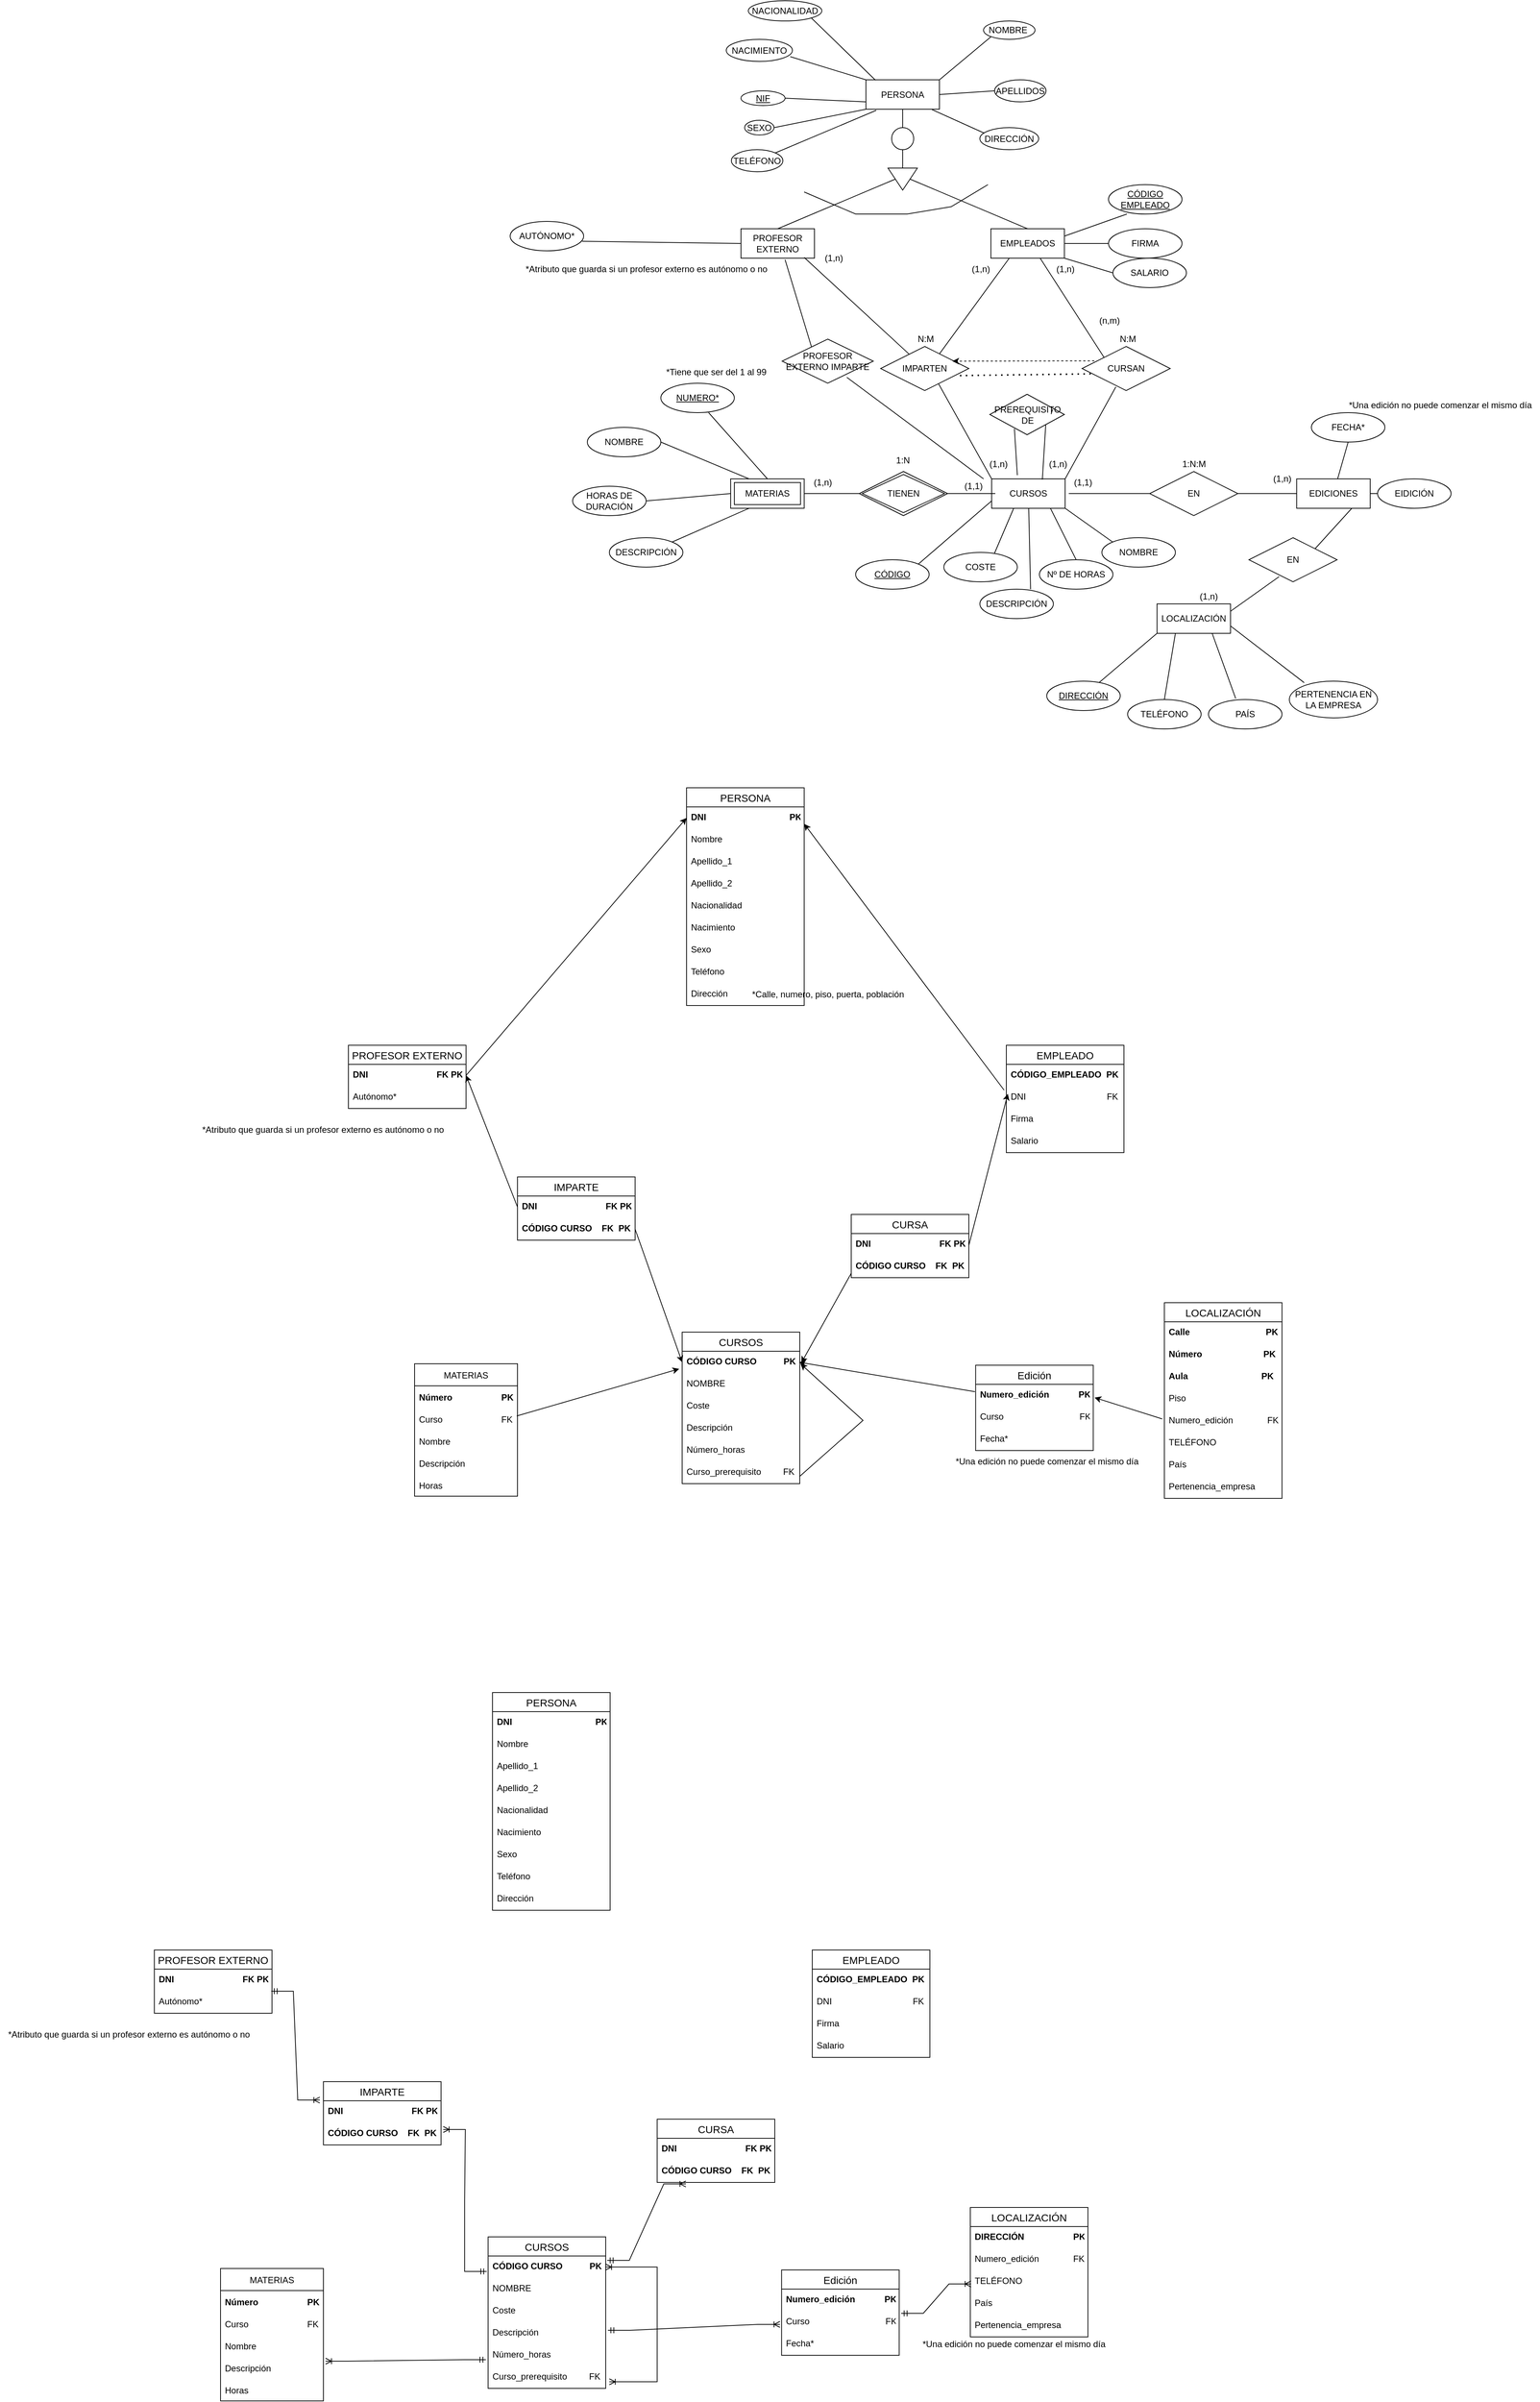 <mxfile version="20.6.1" type="device"><diagram id="NpvZ-8KkUTJZ7FXer1d9" name="Página-1"><mxGraphModel dx="2692" dy="1810" grid="1" gridSize="10" guides="1" tooltips="1" connect="0" arrows="1" fold="1" page="1" pageScale="1" pageWidth="827" pageHeight="1169" math="0" shadow="0"><root><mxCell id="0"/><mxCell id="1" parent="0"/><mxCell id="qr2-TxkqU2ScybJB9TF2-2" value="EDICIONES" style="whiteSpace=wrap;html=1;align=center;" parent="1" vertex="1"><mxGeometry x="570" y="240" width="100" height="40" as="geometry"/></mxCell><mxCell id="qr2-TxkqU2ScybJB9TF2-3" value="EN" style="shape=rhombus;perimeter=rhombusPerimeter;whiteSpace=wrap;html=1;align=center;" parent="1" vertex="1"><mxGeometry x="370" y="230" width="120" height="60" as="geometry"/></mxCell><mxCell id="qr2-TxkqU2ScybJB9TF2-4" value="LOCALIZACIÓN" style="whiteSpace=wrap;html=1;align=center;" parent="1" vertex="1"><mxGeometry x="380" y="410" width="100" height="40" as="geometry"/></mxCell><mxCell id="qr2-TxkqU2ScybJB9TF2-5" value="" style="endArrow=none;html=1;rounded=0;exitX=1;exitY=0.5;exitDx=0;exitDy=0;" parent="1" target="qr2-TxkqU2ScybJB9TF2-3" edge="1"><mxGeometry relative="1" as="geometry"><mxPoint x="260" y="260" as="sourcePoint"/><mxPoint x="350" y="320" as="targetPoint"/></mxGeometry></mxCell><mxCell id="qr2-TxkqU2ScybJB9TF2-7" value="FECHA*" style="ellipse;whiteSpace=wrap;html=1;align=center;" parent="1" vertex="1"><mxGeometry x="590" y="150" width="100" height="40" as="geometry"/></mxCell><mxCell id="qr2-TxkqU2ScybJB9TF2-8" value="" style="endArrow=none;html=1;rounded=0;exitX=0.5;exitY=1;exitDx=0;exitDy=0;" parent="1" source="qr2-TxkqU2ScybJB9TF2-7" target="qr2-TxkqU2ScybJB9TF2-2" edge="1"><mxGeometry relative="1" as="geometry"><mxPoint x="110" y="360" as="sourcePoint"/><mxPoint x="270" y="360" as="targetPoint"/></mxGeometry></mxCell><mxCell id="qr2-TxkqU2ScybJB9TF2-9" value="" style="endArrow=none;html=1;rounded=0;exitX=1;exitY=0.5;exitDx=0;exitDy=0;entryX=0;entryY=0.5;entryDx=0;entryDy=0;" parent="1" source="qr2-TxkqU2ScybJB9TF2-3" target="qr2-TxkqU2ScybJB9TF2-2" edge="1"><mxGeometry relative="1" as="geometry"><mxPoint x="510" y="320" as="sourcePoint"/><mxPoint x="670" y="320" as="targetPoint"/></mxGeometry></mxCell><mxCell id="qr2-TxkqU2ScybJB9TF2-11" value="(1,n)" style="text;html=1;align=center;verticalAlign=middle;resizable=0;points=[];autosize=1;strokeColor=none;fillColor=none;" parent="1" vertex="1"><mxGeometry x="220" y="205" width="50" height="30" as="geometry"/></mxCell><mxCell id="qr2-TxkqU2ScybJB9TF2-12" value="*Una edición no puede comenzar el mismo día" style="text;html=1;align=center;verticalAlign=middle;resizable=0;points=[];autosize=1;strokeColor=none;fillColor=none;" parent="1" vertex="1"><mxGeometry x="630" y="125" width="270" height="30" as="geometry"/></mxCell><mxCell id="qr2-TxkqU2ScybJB9TF2-26" value="CÓDIGO" style="ellipse;whiteSpace=wrap;html=1;align=center;fontStyle=4" parent="1" vertex="1"><mxGeometry x="-30" y="350" width="100" height="40" as="geometry"/></mxCell><mxCell id="qr2-TxkqU2ScybJB9TF2-28" value="NOMBRE" style="ellipse;whiteSpace=wrap;html=1;align=center;" parent="1" vertex="1"><mxGeometry x="305" y="320" width="100" height="40" as="geometry"/></mxCell><mxCell id="qr2-TxkqU2ScybJB9TF2-29" value="DESCRIPCIÓN" style="ellipse;whiteSpace=wrap;html=1;align=center;" parent="1" vertex="1"><mxGeometry x="139" y="390" width="100" height="40" as="geometry"/></mxCell><mxCell id="qr2-TxkqU2ScybJB9TF2-30" value="COSTE" style="ellipse;whiteSpace=wrap;html=1;align=center;" parent="1" vertex="1"><mxGeometry x="90" y="340" width="100" height="40" as="geometry"/></mxCell><mxCell id="qr2-TxkqU2ScybJB9TF2-31" value="Nº DE HORAS" style="ellipse;whiteSpace=wrap;html=1;align=center;" parent="1" vertex="1"><mxGeometry x="220" y="350" width="100" height="40" as="geometry"/></mxCell><mxCell id="qr2-TxkqU2ScybJB9TF2-32" value="MATERIAS" style="whiteSpace=wrap;html=1;align=center;" parent="1" vertex="1"><mxGeometry x="-200" y="240" width="100" height="40" as="geometry"/></mxCell><mxCell id="qr2-TxkqU2ScybJB9TF2-33" value="NUMERO*" style="ellipse;whiteSpace=wrap;html=1;align=center;fontStyle=4" parent="1" vertex="1"><mxGeometry x="-295" y="110" width="100" height="40" as="geometry"/></mxCell><mxCell id="qr2-TxkqU2ScybJB9TF2-34" value="*Tiene que ser del 1 al 99" style="text;html=1;align=center;verticalAlign=middle;resizable=0;points=[];autosize=1;strokeColor=none;fillColor=none;" parent="1" vertex="1"><mxGeometry x="-300" y="80" width="160" height="30" as="geometry"/></mxCell><mxCell id="qr2-TxkqU2ScybJB9TF2-36" value="NOMBRE" style="ellipse;whiteSpace=wrap;html=1;align=center;" parent="1" vertex="1"><mxGeometry x="-395" y="170" width="100" height="40" as="geometry"/></mxCell><mxCell id="qr2-TxkqU2ScybJB9TF2-37" value="HORAS DE DURACIÓN" style="ellipse;whiteSpace=wrap;html=1;align=center;" parent="1" vertex="1"><mxGeometry x="-415" y="250" width="100" height="40" as="geometry"/></mxCell><mxCell id="qr2-TxkqU2ScybJB9TF2-38" value="DESCRIPCIÓN" style="ellipse;whiteSpace=wrap;html=1;align=center;" parent="1" vertex="1"><mxGeometry x="-365" y="320" width="100" height="40" as="geometry"/></mxCell><mxCell id="qr2-TxkqU2ScybJB9TF2-39" value="EMPLEADOS" style="whiteSpace=wrap;html=1;align=center;" parent="1" vertex="1"><mxGeometry x="154" y="-100" width="100" height="40" as="geometry"/></mxCell><mxCell id="qr2-TxkqU2ScybJB9TF2-41" value="NOMBRE&amp;nbsp;" style="ellipse;whiteSpace=wrap;html=1;align=center;" parent="1" vertex="1"><mxGeometry x="144" y="-382.5" width="70" height="25" as="geometry"/></mxCell><mxCell id="qr2-TxkqU2ScybJB9TF2-42" value="APELLIDOS" style="ellipse;whiteSpace=wrap;html=1;align=center;" parent="1" vertex="1"><mxGeometry x="159" y="-302.5" width="70" height="30" as="geometry"/></mxCell><mxCell id="qr2-TxkqU2ScybJB9TF2-43" value="DIRECCIÓN" style="ellipse;whiteSpace=wrap;html=1;align=center;" parent="1" vertex="1"><mxGeometry x="139" y="-237.5" width="80" height="30" as="geometry"/></mxCell><mxCell id="qr2-TxkqU2ScybJB9TF2-44" value="TELÉFONO" style="ellipse;whiteSpace=wrap;html=1;align=center;" parent="1" vertex="1"><mxGeometry x="-199" y="-207.5" width="70" height="30" as="geometry"/></mxCell><mxCell id="qr2-TxkqU2ScybJB9TF2-45" value="NIF" style="ellipse;whiteSpace=wrap;html=1;align=center;fontStyle=4" parent="1" vertex="1"><mxGeometry x="-186" y="-287.5" width="60" height="20" as="geometry"/></mxCell><mxCell id="qr2-TxkqU2ScybJB9TF2-46" value="NACIMIENTO" style="ellipse;whiteSpace=wrap;html=1;align=center;" parent="1" vertex="1"><mxGeometry x="-206" y="-357.5" width="90" height="30" as="geometry"/></mxCell><mxCell id="qr2-TxkqU2ScybJB9TF2-47" value="NACIONALIDAD" style="ellipse;whiteSpace=wrap;html=1;align=center;" parent="1" vertex="1"><mxGeometry x="-176" y="-410" width="100" height="27.5" as="geometry"/></mxCell><mxCell id="qr2-TxkqU2ScybJB9TF2-48" value="SEXO" style="ellipse;whiteSpace=wrap;html=1;align=center;" parent="1" vertex="1"><mxGeometry x="-181" y="-247.5" width="40" height="20" as="geometry"/></mxCell><mxCell id="qr2-TxkqU2ScybJB9TF2-63" value="PROFESOR EXTERNO" style="whiteSpace=wrap;html=1;align=center;" parent="1" vertex="1"><mxGeometry x="-186" y="-100" width="100" height="40" as="geometry"/></mxCell><mxCell id="qr2-TxkqU2ScybJB9TF2-64" value="AUTÓNOMO*" style="ellipse;whiteSpace=wrap;html=1;align=center;" parent="1" vertex="1"><mxGeometry x="-500" y="-110" width="100" height="40" as="geometry"/></mxCell><mxCell id="qr2-TxkqU2ScybJB9TF2-65" value="*Atributo que guarda si un profesor externo es autónomo o no" style="text;html=1;align=center;verticalAlign=middle;resizable=0;points=[];autosize=1;strokeColor=none;fillColor=none;rotation=0;" parent="1" vertex="1"><mxGeometry x="-490" y="-60" width="350" height="30" as="geometry"/></mxCell><mxCell id="iQr4RilHYuu2HdrZtiLN-1" value="PERSONA" style="whiteSpace=wrap;html=1;align=center;" parent="1" vertex="1"><mxGeometry x="-16" y="-302.5" width="100" height="40" as="geometry"/></mxCell><mxCell id="iQr4RilHYuu2HdrZtiLN-5" value="" style="triangle;whiteSpace=wrap;html=1;rotation=90;" parent="1" vertex="1"><mxGeometry x="19" y="-187.5" width="30" height="40" as="geometry"/></mxCell><mxCell id="iQr4RilHYuu2HdrZtiLN-6" value="" style="ellipse;whiteSpace=wrap;html=1;aspect=fixed;" parent="1" vertex="1"><mxGeometry x="19" y="-237.5" width="30" height="30" as="geometry"/></mxCell><mxCell id="iQr4RilHYuu2HdrZtiLN-7" value="" style="endArrow=none;html=1;rounded=0;entryX=0.5;entryY=1;entryDx=0;entryDy=0;exitX=0;exitY=0.5;exitDx=0;exitDy=0;" parent="1" source="iQr4RilHYuu2HdrZtiLN-5" target="iQr4RilHYuu2HdrZtiLN-6" edge="1"><mxGeometry width="50" height="50" relative="1" as="geometry"><mxPoint x="-166" y="-157.5" as="sourcePoint"/><mxPoint x="-116" y="-207.5" as="targetPoint"/></mxGeometry></mxCell><mxCell id="iQr4RilHYuu2HdrZtiLN-8" value="" style="endArrow=none;html=1;rounded=0;entryX=0.5;entryY=1;entryDx=0;entryDy=0;exitX=0.5;exitY=0;exitDx=0;exitDy=0;" parent="1" source="qr2-TxkqU2ScybJB9TF2-63" target="iQr4RilHYuu2HdrZtiLN-5" edge="1"><mxGeometry width="50" height="50" relative="1" as="geometry"><mxPoint x="-126" y="-110" as="sourcePoint"/><mxPoint x="-1" y="-345" as="targetPoint"/></mxGeometry></mxCell><mxCell id="iQr4RilHYuu2HdrZtiLN-9" value="" style="endArrow=none;html=1;rounded=0;entryX=0.5;entryY=0;entryDx=0;entryDy=0;exitX=0.5;exitY=0;exitDx=0;exitDy=0;" parent="1" source="qr2-TxkqU2ScybJB9TF2-39" target="iQr4RilHYuu2HdrZtiLN-5" edge="1"><mxGeometry width="50" height="50" relative="1" as="geometry"><mxPoint x="174" y="-100" as="sourcePoint"/><mxPoint x="59" y="-305" as="targetPoint"/></mxGeometry></mxCell><mxCell id="iQr4RilHYuu2HdrZtiLN-10" value="" style="endArrow=none;html=1;rounded=0;entryX=0.5;entryY=0;entryDx=0;entryDy=0;exitX=0.5;exitY=1;exitDx=0;exitDy=0;" parent="1" source="iQr4RilHYuu2HdrZtiLN-1" target="iQr4RilHYuu2HdrZtiLN-6" edge="1"><mxGeometry relative="1" as="geometry"><mxPoint x="34" y="-252.5" as="sourcePoint"/><mxPoint x="-11" y="-302.5" as="targetPoint"/></mxGeometry></mxCell><mxCell id="iQr4RilHYuu2HdrZtiLN-16" value="" style="endArrow=none;html=1;rounded=0;exitX=1;exitY=1;exitDx=0;exitDy=0;entryX=0.13;entryY=0.013;entryDx=0;entryDy=0;entryPerimeter=0;" parent="1" source="qr2-TxkqU2ScybJB9TF2-47" target="iQr4RilHYuu2HdrZtiLN-1" edge="1"><mxGeometry relative="1" as="geometry"><mxPoint x="-296" y="-230" as="sourcePoint"/><mxPoint x="-136" y="-230" as="targetPoint"/></mxGeometry></mxCell><mxCell id="iQr4RilHYuu2HdrZtiLN-17" value="" style="endArrow=none;html=1;rounded=0;exitX=0.967;exitY=0.783;exitDx=0;exitDy=0;exitPerimeter=0;entryX=0;entryY=0;entryDx=0;entryDy=0;" parent="1" source="qr2-TxkqU2ScybJB9TF2-46" target="iQr4RilHYuu2HdrZtiLN-1" edge="1"><mxGeometry relative="1" as="geometry"><mxPoint x="-326" y="-230" as="sourcePoint"/><mxPoint x="-166" y="-230" as="targetPoint"/></mxGeometry></mxCell><mxCell id="iQr4RilHYuu2HdrZtiLN-18" value="" style="endArrow=none;html=1;rounded=0;exitX=1;exitY=0.5;exitDx=0;exitDy=0;entryX=0;entryY=0.75;entryDx=0;entryDy=0;exitPerimeter=0;" parent="1" source="qr2-TxkqU2ScybJB9TF2-45" target="iQr4RilHYuu2HdrZtiLN-1" edge="1"><mxGeometry relative="1" as="geometry"><mxPoint x="-316" y="-240" as="sourcePoint"/><mxPoint x="-156" y="-240" as="targetPoint"/></mxGeometry></mxCell><mxCell id="iQr4RilHYuu2HdrZtiLN-19" value="" style="endArrow=none;html=1;rounded=0;exitX=1;exitY=0.5;exitDx=0;exitDy=0;entryX=0;entryY=1;entryDx=0;entryDy=0;" parent="1" source="qr2-TxkqU2ScybJB9TF2-48" target="iQr4RilHYuu2HdrZtiLN-1" edge="1"><mxGeometry relative="1" as="geometry"><mxPoint x="-326" y="-180" as="sourcePoint"/><mxPoint x="-166" y="-180" as="targetPoint"/></mxGeometry></mxCell><mxCell id="iQr4RilHYuu2HdrZtiLN-20" value="" style="endArrow=none;html=1;rounded=0;entryX=1;entryY=0;entryDx=0;entryDy=0;exitX=0.14;exitY=1.038;exitDx=0;exitDy=0;exitPerimeter=0;" parent="1" source="iQr4RilHYuu2HdrZtiLN-1" target="qr2-TxkqU2ScybJB9TF2-44" edge="1"><mxGeometry relative="1" as="geometry"><mxPoint x="-426" y="-150" as="sourcePoint"/><mxPoint x="-266" y="-150" as="targetPoint"/></mxGeometry></mxCell><mxCell id="iQr4RilHYuu2HdrZtiLN-21" value="" style="endArrow=none;html=1;rounded=0;exitX=1;exitY=0;exitDx=0;exitDy=0;entryX=0;entryY=1;entryDx=0;entryDy=0;" parent="1" source="iQr4RilHYuu2HdrZtiLN-1" target="qr2-TxkqU2ScybJB9TF2-41" edge="1"><mxGeometry relative="1" as="geometry"><mxPoint x="-6" y="-350" as="sourcePoint"/><mxPoint x="154" y="-350" as="targetPoint"/></mxGeometry></mxCell><mxCell id="iQr4RilHYuu2HdrZtiLN-22" value="" style="endArrow=none;html=1;rounded=0;exitX=1;exitY=0.5;exitDx=0;exitDy=0;entryX=0;entryY=0.5;entryDx=0;entryDy=0;" parent="1" source="iQr4RilHYuu2HdrZtiLN-1" target="qr2-TxkqU2ScybJB9TF2-42" edge="1"><mxGeometry relative="1" as="geometry"><mxPoint x="54" y="-230" as="sourcePoint"/><mxPoint x="214" y="-230" as="targetPoint"/></mxGeometry></mxCell><mxCell id="iQr4RilHYuu2HdrZtiLN-23" value="" style="endArrow=none;html=1;rounded=0;exitX=0.9;exitY=1.013;exitDx=0;exitDy=0;exitPerimeter=0;entryX=0.075;entryY=0.25;entryDx=0;entryDy=0;entryPerimeter=0;" parent="1" source="iQr4RilHYuu2HdrZtiLN-1" target="qr2-TxkqU2ScybJB9TF2-43" edge="1"><mxGeometry relative="1" as="geometry"><mxPoint x="44" y="-210" as="sourcePoint"/><mxPoint x="144" y="-230" as="targetPoint"/></mxGeometry></mxCell><mxCell id="sX7j0ucgEVu5BuiVRsm4-1" value="" style="endArrow=none;html=1;rounded=0;exitX=0.98;exitY=0.675;exitDx=0;exitDy=0;exitPerimeter=0;entryX=0;entryY=0.5;entryDx=0;entryDy=0;" parent="1" source="qr2-TxkqU2ScybJB9TF2-64" target="qr2-TxkqU2ScybJB9TF2-63" edge="1"><mxGeometry relative="1" as="geometry"><mxPoint x="-506" y="-10" as="sourcePoint"/><mxPoint x="-346" y="-10" as="targetPoint"/></mxGeometry></mxCell><mxCell id="sX7j0ucgEVu5BuiVRsm4-2" value="CÓDIGO EMPLEADO" style="ellipse;whiteSpace=wrap;html=1;align=center;fontStyle=4" parent="1" vertex="1"><mxGeometry x="314" y="-160" width="100" height="40" as="geometry"/></mxCell><mxCell id="sX7j0ucgEVu5BuiVRsm4-3" value="FIRMA" style="ellipse;whiteSpace=wrap;html=1;align=center;" parent="1" vertex="1"><mxGeometry x="314" y="-100" width="100" height="40" as="geometry"/></mxCell><mxCell id="sX7j0ucgEVu5BuiVRsm4-4" value="SALARIO" style="ellipse;whiteSpace=wrap;html=1;align=center;" parent="1" vertex="1"><mxGeometry x="320" y="-60" width="100" height="40" as="geometry"/></mxCell><mxCell id="sX7j0ucgEVu5BuiVRsm4-5" value="" style="endArrow=none;html=1;rounded=0;exitX=1;exitY=0.25;exitDx=0;exitDy=0;entryX=0.25;entryY=1;entryDx=0;entryDy=0;entryPerimeter=0;" parent="1" source="qr2-TxkqU2ScybJB9TF2-39" target="sX7j0ucgEVu5BuiVRsm4-2" edge="1"><mxGeometry relative="1" as="geometry"><mxPoint x="164" as="sourcePoint"/><mxPoint x="324" as="targetPoint"/></mxGeometry></mxCell><mxCell id="sX7j0ucgEVu5BuiVRsm4-6" value="" style="endArrow=none;html=1;rounded=0;entryX=0;entryY=0.5;entryDx=0;entryDy=0;exitX=1;exitY=1;exitDx=0;exitDy=0;" parent="1" source="qr2-TxkqU2ScybJB9TF2-39" target="sX7j0ucgEVu5BuiVRsm4-4" edge="1"><mxGeometry relative="1" as="geometry"><mxPoint x="4" y="30" as="sourcePoint"/><mxPoint x="164" y="30" as="targetPoint"/></mxGeometry></mxCell><mxCell id="sX7j0ucgEVu5BuiVRsm4-7" value="" style="endArrow=none;html=1;rounded=0;exitX=1;exitY=0.5;exitDx=0;exitDy=0;entryX=0;entryY=0.5;entryDx=0;entryDy=0;exitPerimeter=0;" parent="1" source="qr2-TxkqU2ScybJB9TF2-39" target="sX7j0ucgEVu5BuiVRsm4-3" edge="1"><mxGeometry relative="1" as="geometry"><mxPoint x="-116" y="10" as="sourcePoint"/><mxPoint x="44" y="10" as="targetPoint"/></mxGeometry></mxCell><mxCell id="sX7j0ucgEVu5BuiVRsm4-8" value="IMPARTEN" style="shape=rhombus;perimeter=rhombusPerimeter;whiteSpace=wrap;html=1;align=center;" parent="1" vertex="1"><mxGeometry x="4" y="60" width="120" height="60" as="geometry"/></mxCell><mxCell id="sX7j0ucgEVu5BuiVRsm4-9" value="CURSAN" style="shape=rhombus;perimeter=rhombusPerimeter;whiteSpace=wrap;html=1;align=center;" parent="1" vertex="1"><mxGeometry x="278" y="60" width="120" height="60" as="geometry"/></mxCell><mxCell id="sX7j0ucgEVu5BuiVRsm4-10" value="" style="endArrow=none;html=1;rounded=0;exitX=0.667;exitY=0.167;exitDx=0;exitDy=0;exitPerimeter=0;entryX=0.25;entryY=1;entryDx=0;entryDy=0;" parent="1" source="sX7j0ucgEVu5BuiVRsm4-8" target="qr2-TxkqU2ScybJB9TF2-39" edge="1"><mxGeometry relative="1" as="geometry"><mxPoint x="34" y="-20" as="sourcePoint"/><mxPoint x="194" y="-20" as="targetPoint"/></mxGeometry></mxCell><mxCell id="sX7j0ucgEVu5BuiVRsm4-11" value="" style="endArrow=none;html=1;rounded=0;exitX=0.67;exitY=1;exitDx=0;exitDy=0;exitPerimeter=0;entryX=0;entryY=0;entryDx=0;entryDy=0;" parent="1" source="qr2-TxkqU2ScybJB9TF2-39" target="sX7j0ucgEVu5BuiVRsm4-9" edge="1"><mxGeometry relative="1" as="geometry"><mxPoint x="174" y="50" as="sourcePoint"/><mxPoint x="304" y="70" as="targetPoint"/></mxGeometry></mxCell><mxCell id="sX7j0ucgEVu5BuiVRsm4-13" value="CURSOS" style="whiteSpace=wrap;html=1;align=center;" parent="1" vertex="1"><mxGeometry x="155" y="240" width="100" height="40" as="geometry"/></mxCell><mxCell id="sX7j0ucgEVu5BuiVRsm4-14" value="" style="endArrow=none;html=1;rounded=0;exitX=0.658;exitY=0.85;exitDx=0;exitDy=0;entryX=0;entryY=0;entryDx=0;entryDy=0;exitPerimeter=0;" parent="1" source="sX7j0ucgEVu5BuiVRsm4-8" target="sX7j0ucgEVu5BuiVRsm4-13" edge="1"><mxGeometry relative="1" as="geometry"><mxPoint x="-16" y="160" as="sourcePoint"/><mxPoint x="144" y="160" as="targetPoint"/></mxGeometry></mxCell><mxCell id="sX7j0ucgEVu5BuiVRsm4-15" value="" style="endArrow=none;html=1;rounded=0;exitX=1;exitY=0;exitDx=0;exitDy=0;entryX=0.383;entryY=0.917;entryDx=0;entryDy=0;entryPerimeter=0;" parent="1" source="sX7j0ucgEVu5BuiVRsm4-13" target="sX7j0ucgEVu5BuiVRsm4-9" edge="1"><mxGeometry relative="1" as="geometry"><mxPoint x="224" y="180" as="sourcePoint"/><mxPoint x="384" y="180" as="targetPoint"/></mxGeometry></mxCell><mxCell id="sX7j0ucgEVu5BuiVRsm4-16" value="" style="endArrow=classic;html=1;rounded=0;entryX=0.814;entryY=0.333;entryDx=0;entryDy=0;dashed=1;entryPerimeter=0;exitX=0.139;exitY=0.326;exitDx=0;exitDy=0;exitPerimeter=0;" parent="1" source="sX7j0ucgEVu5BuiVRsm4-9" target="sX7j0ucgEVu5BuiVRsm4-8" edge="1"><mxGeometry width="50" height="50" relative="1" as="geometry"><mxPoint x="274" y="90" as="sourcePoint"/><mxPoint x="254" y="110" as="targetPoint"/></mxGeometry></mxCell><mxCell id="sX7j0ucgEVu5BuiVRsm4-17" value="" style="endArrow=none;html=1;rounded=0;exitX=0.86;exitY=0.975;exitDx=0;exitDy=0;exitPerimeter=0;" parent="1" source="qr2-TxkqU2ScybJB9TF2-63" target="sX7j0ucgEVu5BuiVRsm4-8" edge="1"><mxGeometry relative="1" as="geometry"><mxPoint x="-416" y="80" as="sourcePoint"/><mxPoint x="-256" y="80" as="targetPoint"/></mxGeometry></mxCell><mxCell id="sX7j0ucgEVu5BuiVRsm4-18" value="TIENE" style="shape=rhombus;perimeter=rhombusPerimeter;whiteSpace=wrap;html=1;align=center;" parent="1" vertex="1"><mxGeometry x="-25" y="230" width="120" height="60" as="geometry"/></mxCell><mxCell id="sX7j0ucgEVu5BuiVRsm4-19" value="" style="endArrow=none;html=1;rounded=0;exitX=1;exitY=0.5;exitDx=0;exitDy=0;entryX=0;entryY=0.5;entryDx=0;entryDy=0;" parent="1" source="qr2-TxkqU2ScybJB9TF2-32" target="sX7j0ucgEVu5BuiVRsm4-18" edge="1"><mxGeometry relative="1" as="geometry"><mxPoint x="-120" y="340" as="sourcePoint"/><mxPoint x="40" y="340" as="targetPoint"/></mxGeometry></mxCell><mxCell id="sX7j0ucgEVu5BuiVRsm4-20" value="" style="endArrow=none;html=1;rounded=0;exitX=1;exitY=0.5;exitDx=0;exitDy=0;entryX=0;entryY=0.5;entryDx=0;entryDy=0;" parent="1" source="sX7j0ucgEVu5BuiVRsm4-18" edge="1"><mxGeometry relative="1" as="geometry"><mxPoint x="-40" y="390" as="sourcePoint"/><mxPoint x="160" y="260" as="targetPoint"/></mxGeometry></mxCell><mxCell id="sX7j0ucgEVu5BuiVRsm4-22" value="" style="endArrow=none;html=1;rounded=0;exitX=0.69;exitY=0;exitDx=0;exitDy=0;exitPerimeter=0;" parent="1" source="qr2-TxkqU2ScybJB9TF2-29" target="sX7j0ucgEVu5BuiVRsm4-13" edge="1"><mxGeometry relative="1" as="geometry"><mxPoint x="-100" y="370" as="sourcePoint"/><mxPoint x="210" y="240" as="targetPoint"/></mxGeometry></mxCell><mxCell id="sX7j0ucgEVu5BuiVRsm4-23" value="" style="endArrow=none;html=1;rounded=0;exitX=1;exitY=0;exitDx=0;exitDy=0;entryX=0;entryY=0.75;entryDx=0;entryDy=0;" parent="1" source="qr2-TxkqU2ScybJB9TF2-26" target="sX7j0ucgEVu5BuiVRsm4-13" edge="1"><mxGeometry relative="1" as="geometry"><mxPoint x="110" y="220" as="sourcePoint"/><mxPoint x="168" y="242.0" as="targetPoint"/></mxGeometry></mxCell><mxCell id="sX7j0ucgEVu5BuiVRsm4-24" value="" style="endArrow=none;html=1;rounded=0;exitX=0;exitY=0;exitDx=0;exitDy=0;entryX=1;entryY=1;entryDx=0;entryDy=0;" parent="1" source="qr2-TxkqU2ScybJB9TF2-28" target="sX7j0ucgEVu5BuiVRsm4-13" edge="1"><mxGeometry relative="1" as="geometry"><mxPoint x="-40" y="360" as="sourcePoint"/><mxPoint x="235" y="240" as="targetPoint"/></mxGeometry></mxCell><mxCell id="sX7j0ucgEVu5BuiVRsm4-26" value="" style="endArrow=none;html=1;rounded=0;exitX=0.25;exitY=1;exitDx=0;exitDy=0;entryX=0.69;entryY=0.025;entryDx=0;entryDy=0;entryPerimeter=0;" parent="1" target="qr2-TxkqU2ScybJB9TF2-30" edge="1"><mxGeometry relative="1" as="geometry"><mxPoint x="185" y="280" as="sourcePoint"/><mxPoint x="150" y="330" as="targetPoint"/></mxGeometry></mxCell><mxCell id="sX7j0ucgEVu5BuiVRsm4-27" value="" style="endArrow=none;html=1;rounded=0;exitX=0.75;exitY=1;exitDx=0;exitDy=0;entryX=0.5;entryY=0;entryDx=0;entryDy=0;" parent="1" target="qr2-TxkqU2ScybJB9TF2-31" edge="1"><mxGeometry relative="1" as="geometry"><mxPoint x="235" y="280" as="sourcePoint"/><mxPoint x="360" y="340" as="targetPoint"/></mxGeometry></mxCell><mxCell id="sX7j0ucgEVu5BuiVRsm4-28" value="" style="endArrow=none;html=1;rounded=0;exitX=1;exitY=0;exitDx=0;exitDy=0;entryX=0.25;entryY=1;entryDx=0;entryDy=0;" parent="1" source="qr2-TxkqU2ScybJB9TF2-38" target="qr2-TxkqU2ScybJB9TF2-32" edge="1"><mxGeometry relative="1" as="geometry"><mxPoint x="-270" y="310" as="sourcePoint"/><mxPoint x="-110" y="310" as="targetPoint"/></mxGeometry></mxCell><mxCell id="sX7j0ucgEVu5BuiVRsm4-29" value="" style="endArrow=none;html=1;rounded=0;exitX=1;exitY=0.5;exitDx=0;exitDy=0;entryX=0;entryY=0.5;entryDx=0;entryDy=0;" parent="1" source="qr2-TxkqU2ScybJB9TF2-37" target="qr2-TxkqU2ScybJB9TF2-32" edge="1"><mxGeometry relative="1" as="geometry"><mxPoint x="-300" y="260" as="sourcePoint"/><mxPoint x="-140" y="260" as="targetPoint"/></mxGeometry></mxCell><mxCell id="sX7j0ucgEVu5BuiVRsm4-30" value="" style="endArrow=none;html=1;rounded=0;exitX=1;exitY=0.5;exitDx=0;exitDy=0;entryX=0.25;entryY=0;entryDx=0;entryDy=0;" parent="1" source="qr2-TxkqU2ScybJB9TF2-36" target="qr2-TxkqU2ScybJB9TF2-32" edge="1"><mxGeometry relative="1" as="geometry"><mxPoint x="-290" y="200" as="sourcePoint"/><mxPoint x="-130" y="200" as="targetPoint"/></mxGeometry></mxCell><mxCell id="sX7j0ucgEVu5BuiVRsm4-31" value="" style="endArrow=none;html=1;rounded=0;exitX=0.65;exitY=1;exitDx=0;exitDy=0;exitPerimeter=0;entryX=0.5;entryY=0;entryDx=0;entryDy=0;" parent="1" source="qr2-TxkqU2ScybJB9TF2-33" target="qr2-TxkqU2ScybJB9TF2-32" edge="1"><mxGeometry relative="1" as="geometry"><mxPoint x="-220" y="210" as="sourcePoint"/><mxPoint x="-60" y="210" as="targetPoint"/></mxGeometry></mxCell><mxCell id="sX7j0ucgEVu5BuiVRsm4-32" value="DIRECCIÓN" style="ellipse;whiteSpace=wrap;html=1;align=center;fontStyle=4" parent="1" vertex="1"><mxGeometry x="230" y="515" width="100" height="40" as="geometry"/></mxCell><mxCell id="sX7j0ucgEVu5BuiVRsm4-33" value="PAÍS" style="ellipse;whiteSpace=wrap;html=1;align=center;" parent="1" vertex="1"><mxGeometry x="450" y="540" width="100" height="40" as="geometry"/></mxCell><mxCell id="sX7j0ucgEVu5BuiVRsm4-34" value="TELÉFONO" style="ellipse;whiteSpace=wrap;html=1;align=center;" parent="1" vertex="1"><mxGeometry x="340" y="540" width="100" height="40" as="geometry"/></mxCell><mxCell id="sX7j0ucgEVu5BuiVRsm4-35" value="PERTENENCIA EN LA EMPRESA" style="ellipse;whiteSpace=wrap;html=1;align=center;" parent="1" vertex="1"><mxGeometry x="560" y="515" width="120" height="50" as="geometry"/></mxCell><mxCell id="sX7j0ucgEVu5BuiVRsm4-36" value="" style="endArrow=none;html=1;rounded=0;entryX=0;entryY=1;entryDx=0;entryDy=0;" parent="1" source="sX7j0ucgEVu5BuiVRsm4-32" target="qr2-TxkqU2ScybJB9TF2-4" edge="1"><mxGeometry relative="1" as="geometry"><mxPoint x="20" y="440" as="sourcePoint"/><mxPoint x="180" y="440" as="targetPoint"/></mxGeometry></mxCell><mxCell id="sX7j0ucgEVu5BuiVRsm4-37" value="" style="endArrow=none;html=1;rounded=0;exitX=0.5;exitY=0;exitDx=0;exitDy=0;entryX=0.25;entryY=1;entryDx=0;entryDy=0;" parent="1" source="sX7j0ucgEVu5BuiVRsm4-34" target="qr2-TxkqU2ScybJB9TF2-4" edge="1"><mxGeometry relative="1" as="geometry"><mxPoint x="420" y="490" as="sourcePoint"/><mxPoint x="580" y="490" as="targetPoint"/></mxGeometry></mxCell><mxCell id="sX7j0ucgEVu5BuiVRsm4-38" value="" style="endArrow=none;html=1;rounded=0;exitX=0.75;exitY=1;exitDx=0;exitDy=0;entryX=0.37;entryY=-0.036;entryDx=0;entryDy=0;entryPerimeter=0;" parent="1" source="qr2-TxkqU2ScybJB9TF2-4" target="sX7j0ucgEVu5BuiVRsm4-33" edge="1"><mxGeometry relative="1" as="geometry"><mxPoint x="380" y="480" as="sourcePoint"/><mxPoint x="540" y="480" as="targetPoint"/></mxGeometry></mxCell><mxCell id="sX7j0ucgEVu5BuiVRsm4-39" value="" style="endArrow=none;html=1;rounded=0;exitX=1;exitY=0.75;exitDx=0;exitDy=0;entryX=0.168;entryY=0.041;entryDx=0;entryDy=0;entryPerimeter=0;" parent="1" source="qr2-TxkqU2ScybJB9TF2-4" target="sX7j0ucgEVu5BuiVRsm4-35" edge="1"><mxGeometry relative="1" as="geometry"><mxPoint x="500" y="460" as="sourcePoint"/><mxPoint x="660" y="460" as="targetPoint"/></mxGeometry></mxCell><mxCell id="sX7j0ucgEVu5BuiVRsm4-40" value="EIDICIÓN" style="ellipse;whiteSpace=wrap;html=1;align=center;" parent="1" vertex="1"><mxGeometry x="680" y="240" width="100" height="40" as="geometry"/></mxCell><mxCell id="sX7j0ucgEVu5BuiVRsm4-41" value="" style="endArrow=none;html=1;rounded=0;exitX=1;exitY=0.5;exitDx=0;exitDy=0;entryX=0;entryY=0.5;entryDx=0;entryDy=0;" parent="1" source="qr2-TxkqU2ScybJB9TF2-2" target="sX7j0ucgEVu5BuiVRsm4-40" edge="1"><mxGeometry relative="1" as="geometry"><mxPoint x="650" y="360" as="sourcePoint"/><mxPoint x="810" y="360" as="targetPoint"/></mxGeometry></mxCell><mxCell id="sX7j0ucgEVu5BuiVRsm4-42" value="(1,1)" style="text;html=1;align=center;verticalAlign=middle;resizable=0;points=[];autosize=1;strokeColor=none;fillColor=none;" parent="1" vertex="1"><mxGeometry x="105" y="235" width="50" height="30" as="geometry"/></mxCell><mxCell id="sX7j0ucgEVu5BuiVRsm4-43" value="(1,n)" style="text;html=1;align=center;verticalAlign=middle;resizable=0;points=[];autosize=1;strokeColor=none;fillColor=none;" parent="1" vertex="1"><mxGeometry x="-100" y="230" width="50" height="30" as="geometry"/></mxCell><mxCell id="sX7j0ucgEVu5BuiVRsm4-46" value="(n,m)" style="text;html=1;align=center;verticalAlign=middle;resizable=0;points=[];autosize=1;strokeColor=none;fillColor=none;" parent="1" vertex="1"><mxGeometry x="290" y="10" width="50" height="30" as="geometry"/></mxCell><mxCell id="sX7j0ucgEVu5BuiVRsm4-47" value="(1,n)" style="text;html=1;align=center;verticalAlign=middle;resizable=0;points=[];autosize=1;strokeColor=none;fillColor=none;" parent="1" vertex="1"><mxGeometry x="139" y="205" width="50" height="30" as="geometry"/></mxCell><mxCell id="sX7j0ucgEVu5BuiVRsm4-48" value="(1,n)" style="text;html=1;align=center;verticalAlign=middle;resizable=0;points=[];autosize=1;strokeColor=none;fillColor=none;" parent="1" vertex="1"><mxGeometry x="-85" y="-75" width="50" height="30" as="geometry"/></mxCell><mxCell id="sX7j0ucgEVu5BuiVRsm4-49" value="(1,n)" style="text;html=1;align=center;verticalAlign=middle;resizable=0;points=[];autosize=1;strokeColor=none;fillColor=none;" parent="1" vertex="1"><mxGeometry x="115" y="-60" width="50" height="30" as="geometry"/></mxCell><mxCell id="sX7j0ucgEVu5BuiVRsm4-50" value="(1,n)" style="text;html=1;align=center;verticalAlign=middle;resizable=0;points=[];autosize=1;strokeColor=none;fillColor=none;" parent="1" vertex="1"><mxGeometry x="230" y="-60" width="50" height="30" as="geometry"/></mxCell><mxCell id="sX7j0ucgEVu5BuiVRsm4-51" value="N:M" style="text;html=1;align=center;verticalAlign=middle;resizable=0;points=[];autosize=1;strokeColor=none;fillColor=none;" parent="1" vertex="1"><mxGeometry x="315" y="35" width="50" height="30" as="geometry"/></mxCell><mxCell id="sX7j0ucgEVu5BuiVRsm4-52" value="N:M" style="text;html=1;align=center;verticalAlign=middle;resizable=0;points=[];autosize=1;strokeColor=none;fillColor=none;" parent="1" vertex="1"><mxGeometry x="40" y="35" width="50" height="30" as="geometry"/></mxCell><mxCell id="sX7j0ucgEVu5BuiVRsm4-53" value="1:N" style="text;html=1;align=center;verticalAlign=middle;resizable=0;points=[];autosize=1;strokeColor=none;fillColor=none;" parent="1" vertex="1"><mxGeometry x="14" y="200" width="40" height="30" as="geometry"/></mxCell><mxCell id="sX7j0ucgEVu5BuiVRsm4-54" value="(1,n)" style="text;html=1;align=center;verticalAlign=middle;resizable=0;points=[];autosize=1;strokeColor=none;fillColor=none;" parent="1" vertex="1"><mxGeometry x="525" y="225" width="50" height="30" as="geometry"/></mxCell><mxCell id="sX7j0ucgEVu5BuiVRsm4-55" value="(1,n)" style="text;html=1;align=center;verticalAlign=middle;resizable=0;points=[];autosize=1;strokeColor=none;fillColor=none;" parent="1" vertex="1"><mxGeometry x="425" y="385" width="50" height="30" as="geometry"/></mxCell><mxCell id="sX7j0ucgEVu5BuiVRsm4-56" value="(1,1)" style="text;html=1;align=center;verticalAlign=middle;resizable=0;points=[];autosize=1;strokeColor=none;fillColor=none;" parent="1" vertex="1"><mxGeometry x="254" y="230" width="50" height="30" as="geometry"/></mxCell><mxCell id="sX7j0ucgEVu5BuiVRsm4-57" value="1:N:M" style="text;html=1;align=center;verticalAlign=middle;resizable=0;points=[];autosize=1;strokeColor=none;fillColor=none;" parent="1" vertex="1"><mxGeometry x="400" y="205" width="60" height="30" as="geometry"/></mxCell><mxCell id="GZVxDDyY8yVGdpLvanfB-1" value="" style="endArrow=none;html=1;rounded=0;" parent="1" edge="1"><mxGeometry width="50" height="50" relative="1" as="geometry"><mxPoint x="-100" y="-150" as="sourcePoint"/><mxPoint x="150" y="-160" as="targetPoint"/><Array as="points"><mxPoint x="-30" y="-120"/><mxPoint x="40" y="-120"/><mxPoint x="100" y="-130"/></Array></mxGeometry></mxCell><mxCell id="GZVxDDyY8yVGdpLvanfB-2" value="" style="endArrow=none;dashed=1;html=1;dashPattern=1 3;strokeWidth=2;rounded=0;exitX=0.899;exitY=0.66;exitDx=0;exitDy=0;exitPerimeter=0;entryX=0.115;entryY=0.621;entryDx=0;entryDy=0;entryPerimeter=0;" parent="1" source="sX7j0ucgEVu5BuiVRsm4-8" target="sX7j0ucgEVu5BuiVRsm4-9" edge="1"><mxGeometry width="50" height="50" relative="1" as="geometry"><mxPoint x="180" y="180" as="sourcePoint"/><mxPoint x="230" y="130" as="targetPoint"/></mxGeometry></mxCell><mxCell id="MMgCS4UrlwdTOs08332o-1" value="TIENEN" style="shape=rhombus;double=1;perimeter=rhombusPerimeter;whiteSpace=wrap;html=1;align=center;" parent="1" vertex="1"><mxGeometry x="-25" y="230" width="120" height="60" as="geometry"/></mxCell><mxCell id="MMgCS4UrlwdTOs08332o-2" value="MATERIAS" style="shape=ext;margin=3;double=1;whiteSpace=wrap;html=1;align=center;" parent="1" vertex="1"><mxGeometry x="-200" y="240" width="100" height="40" as="geometry"/></mxCell><mxCell id="MMgCS4UrlwdTOs08332o-4" value="PREREQUISITO DE" style="shape=rhombus;perimeter=rhombusPerimeter;whiteSpace=wrap;html=1;align=center;" parent="1" vertex="1"><mxGeometry x="152.5" y="125" width="101.5" height="55" as="geometry"/></mxCell><mxCell id="MMgCS4UrlwdTOs08332o-5" value="" style="endArrow=none;html=1;rounded=0;exitX=1;exitY=1;exitDx=0;exitDy=0;entryX=0.69;entryY=0.025;entryDx=0;entryDy=0;entryPerimeter=0;" parent="1" source="MMgCS4UrlwdTOs08332o-4" target="sX7j0ucgEVu5BuiVRsm4-13" edge="1"><mxGeometry relative="1" as="geometry"><mxPoint x="-130" y="360" as="sourcePoint"/><mxPoint x="30" y="360" as="targetPoint"/></mxGeometry></mxCell><mxCell id="MMgCS4UrlwdTOs08332o-6" value="" style="endArrow=none;html=1;rounded=0;exitX=0.82;exitY=1.05;exitDx=0;exitDy=0;exitPerimeter=0;entryX=0.841;entryY=0.375;entryDx=0;entryDy=0;entryPerimeter=0;" parent="1" target="MMgCS4UrlwdTOs08332o-4" edge="1"><mxGeometry relative="1" as="geometry"><mxPoint x="236" y="152" as="sourcePoint"/><mxPoint x="80" y="350" as="targetPoint"/></mxGeometry></mxCell><mxCell id="MMgCS4UrlwdTOs08332o-7" value="" style="endArrow=none;html=1;rounded=0;exitX=0.33;exitY=0.855;exitDx=0;exitDy=0;exitPerimeter=0;entryX=0.35;entryY=-0.125;entryDx=0;entryDy=0;entryPerimeter=0;" parent="1" source="MMgCS4UrlwdTOs08332o-4" target="sX7j0ucgEVu5BuiVRsm4-13" edge="1"><mxGeometry relative="1" as="geometry"><mxPoint x="70" y="250" as="sourcePoint"/><mxPoint x="230" y="250" as="targetPoint"/></mxGeometry></mxCell><mxCell id="MMgCS4UrlwdTOs08332o-8" value="EN" style="shape=rhombus;perimeter=rhombusPerimeter;whiteSpace=wrap;html=1;align=center;" parent="1" vertex="1"><mxGeometry x="505" y="320" width="120" height="60" as="geometry"/></mxCell><mxCell id="MMgCS4UrlwdTOs08332o-9" value="" style="endArrow=none;html=1;rounded=0;exitX=1;exitY=0.25;exitDx=0;exitDy=0;entryX=0.342;entryY=0.883;entryDx=0;entryDy=0;entryPerimeter=0;" parent="1" source="qr2-TxkqU2ScybJB9TF2-4" target="MMgCS4UrlwdTOs08332o-8" edge="1"><mxGeometry relative="1" as="geometry"><mxPoint x="620" y="440" as="sourcePoint"/><mxPoint x="780" y="440" as="targetPoint"/></mxGeometry></mxCell><mxCell id="MMgCS4UrlwdTOs08332o-10" value="" style="endArrow=none;html=1;rounded=0;exitX=1;exitY=0;exitDx=0;exitDy=0;entryX=0.75;entryY=1;entryDx=0;entryDy=0;" parent="1" source="MMgCS4UrlwdTOs08332o-8" target="qr2-TxkqU2ScybJB9TF2-2" edge="1"><mxGeometry relative="1" as="geometry"><mxPoint x="670" y="340" as="sourcePoint"/><mxPoint x="830" y="340" as="targetPoint"/></mxGeometry></mxCell><mxCell id="CRRM561gDvTOHQP-GtQU-1" value="PROFESOR EXTERNO IMPARTE" style="shape=rhombus;perimeter=rhombusPerimeter;whiteSpace=wrap;html=1;align=center;" parent="1" vertex="1"><mxGeometry x="-130" y="50" width="124" height="60" as="geometry"/></mxCell><mxCell id="CRRM561gDvTOHQP-GtQU-2" value="" style="endArrow=none;html=1;rounded=0;exitX=0.6;exitY=1.05;exitDx=0;exitDy=0;exitPerimeter=0;entryX=0.323;entryY=0.183;entryDx=0;entryDy=0;entryPerimeter=0;" parent="1" source="qr2-TxkqU2ScybJB9TF2-63" target="CRRM561gDvTOHQP-GtQU-1" edge="1"><mxGeometry relative="1" as="geometry"><mxPoint x="-280" y="20" as="sourcePoint"/><mxPoint x="-120" y="20" as="targetPoint"/></mxGeometry></mxCell><mxCell id="CRRM561gDvTOHQP-GtQU-3" value="" style="endArrow=none;html=1;rounded=0;exitX=0.71;exitY=0.867;exitDx=0;exitDy=0;exitPerimeter=0;entryX=0.1;entryY=1.167;entryDx=0;entryDy=0;entryPerimeter=0;" parent="1" source="CRRM561gDvTOHQP-GtQU-1" target="sX7j0ucgEVu5BuiVRsm4-47" edge="1"><mxGeometry relative="1" as="geometry"><mxPoint x="-60" y="170" as="sourcePoint"/><mxPoint x="100" y="170" as="targetPoint"/></mxGeometry></mxCell><mxCell id="xBWRGrBhAw3M-jAzcdza-1" value="PERSONA" style="swimlane;fontStyle=0;childLayout=stackLayout;horizontal=1;startSize=26;horizontalStack=0;resizeParent=1;resizeParentMax=0;resizeLast=0;collapsible=1;marginBottom=0;align=center;fontSize=14;" parent="1" vertex="1"><mxGeometry x="-260" y="660" width="160" height="296" as="geometry"/></mxCell><mxCell id="xBWRGrBhAw3M-jAzcdza-2" value="DNI                                  PK" style="text;strokeColor=none;fillColor=none;spacingLeft=4;spacingRight=4;overflow=hidden;rotatable=0;points=[[0,0.5],[1,0.5]];portConstraint=eastwest;fontSize=12;fontStyle=1" parent="xBWRGrBhAw3M-jAzcdza-1" vertex="1"><mxGeometry y="26" width="160" height="30" as="geometry"/></mxCell><mxCell id="xBWRGrBhAw3M-jAzcdza-3" value="Nombre" style="text;strokeColor=none;fillColor=none;spacingLeft=4;spacingRight=4;overflow=hidden;rotatable=0;points=[[0,0.5],[1,0.5]];portConstraint=eastwest;fontSize=12;" parent="xBWRGrBhAw3M-jAzcdza-1" vertex="1"><mxGeometry y="56" width="160" height="30" as="geometry"/></mxCell><mxCell id="xBWRGrBhAw3M-jAzcdza-4" value="Apellido_1" style="text;strokeColor=none;fillColor=none;spacingLeft=4;spacingRight=4;overflow=hidden;rotatable=0;points=[[0,0.5],[1,0.5]];portConstraint=eastwest;fontSize=12;" parent="xBWRGrBhAw3M-jAzcdza-1" vertex="1"><mxGeometry y="86" width="160" height="30" as="geometry"/></mxCell><mxCell id="xBWRGrBhAw3M-jAzcdza-5" value="Apellido_2" style="text;strokeColor=none;fillColor=none;spacingLeft=4;spacingRight=4;overflow=hidden;rotatable=0;points=[[0,0.5],[1,0.5]];portConstraint=eastwest;fontSize=12;" parent="xBWRGrBhAw3M-jAzcdza-1" vertex="1"><mxGeometry y="116" width="160" height="30" as="geometry"/></mxCell><mxCell id="xBWRGrBhAw3M-jAzcdza-6" value="Nacionalidad" style="text;strokeColor=none;fillColor=none;spacingLeft=4;spacingRight=4;overflow=hidden;rotatable=0;points=[[0,0.5],[1,0.5]];portConstraint=eastwest;fontSize=12;" parent="xBWRGrBhAw3M-jAzcdza-1" vertex="1"><mxGeometry y="146" width="160" height="30" as="geometry"/></mxCell><mxCell id="xBWRGrBhAw3M-jAzcdza-7" value="Nacimiento" style="text;strokeColor=none;fillColor=none;spacingLeft=4;spacingRight=4;overflow=hidden;rotatable=0;points=[[0,0.5],[1,0.5]];portConstraint=eastwest;fontSize=12;" parent="xBWRGrBhAw3M-jAzcdza-1" vertex="1"><mxGeometry y="176" width="160" height="30" as="geometry"/></mxCell><mxCell id="xBWRGrBhAw3M-jAzcdza-8" value="Sexo" style="text;strokeColor=none;fillColor=none;spacingLeft=4;spacingRight=4;overflow=hidden;rotatable=0;points=[[0,0.5],[1,0.5]];portConstraint=eastwest;fontSize=12;" parent="xBWRGrBhAw3M-jAzcdza-1" vertex="1"><mxGeometry y="206" width="160" height="30" as="geometry"/></mxCell><mxCell id="xBWRGrBhAw3M-jAzcdza-9" value="Teléfono" style="text;strokeColor=none;fillColor=none;spacingLeft=4;spacingRight=4;overflow=hidden;rotatable=0;points=[[0,0.5],[1,0.5]];portConstraint=eastwest;fontSize=12;" parent="xBWRGrBhAw3M-jAzcdza-1" vertex="1"><mxGeometry y="236" width="160" height="30" as="geometry"/></mxCell><mxCell id="xBWRGrBhAw3M-jAzcdza-10" value="Dirección" style="text;strokeColor=none;fillColor=none;spacingLeft=4;spacingRight=4;overflow=hidden;rotatable=0;points=[[0,0.5],[1,0.5]];portConstraint=eastwest;fontSize=12;" parent="xBWRGrBhAw3M-jAzcdza-1" vertex="1"><mxGeometry y="266" width="160" height="30" as="geometry"/></mxCell><mxCell id="xBWRGrBhAw3M-jAzcdza-13" value="PROFESOR EXTERNO" style="swimlane;fontStyle=0;childLayout=stackLayout;horizontal=1;startSize=26;horizontalStack=0;resizeParent=1;resizeParentMax=0;resizeLast=0;collapsible=1;marginBottom=0;align=center;fontSize=14;" parent="1" vertex="1"><mxGeometry x="-720" y="1010" width="160" height="86" as="geometry"/></mxCell><mxCell id="xBWRGrBhAw3M-jAzcdza-14" value="DNI                            FK PK" style="text;strokeColor=none;fillColor=none;spacingLeft=4;spacingRight=4;overflow=hidden;rotatable=0;points=[[0,0.5],[1,0.5]];portConstraint=eastwest;fontSize=12;fontStyle=1" parent="xBWRGrBhAw3M-jAzcdza-13" vertex="1"><mxGeometry y="26" width="160" height="30" as="geometry"/></mxCell><mxCell id="xBWRGrBhAw3M-jAzcdza-15" value="Autónomo*" style="text;strokeColor=none;fillColor=none;spacingLeft=4;spacingRight=4;overflow=hidden;rotatable=0;points=[[0,0.5],[1,0.5]];portConstraint=eastwest;fontSize=12;" parent="xBWRGrBhAw3M-jAzcdza-13" vertex="1"><mxGeometry y="56" width="160" height="30" as="geometry"/></mxCell><mxCell id="xBWRGrBhAw3M-jAzcdza-17" value="" style="endArrow=classic;html=1;rounded=0;elbow=vertical;exitX=1;exitY=0.5;exitDx=0;exitDy=0;entryX=0;entryY=0.5;entryDx=0;entryDy=0;" parent="1" source="xBWRGrBhAw3M-jAzcdza-14" target="xBWRGrBhAw3M-jAzcdza-2" edge="1"><mxGeometry width="50" height="50" relative="1" as="geometry"><mxPoint x="-400" y="1060" as="sourcePoint"/><mxPoint x="-350" y="1010" as="targetPoint"/></mxGeometry></mxCell><mxCell id="xBWRGrBhAw3M-jAzcdza-18" value="EMPLEADO" style="swimlane;fontStyle=0;childLayout=stackLayout;horizontal=1;startSize=26;horizontalStack=0;resizeParent=1;resizeParentMax=0;resizeLast=0;collapsible=1;marginBottom=0;align=center;fontSize=14;" parent="1" vertex="1"><mxGeometry x="175" y="1010" width="160" height="146" as="geometry"/></mxCell><mxCell id="xBWRGrBhAw3M-jAzcdza-24" value="CÓDIGO_EMPLEADO  PK" style="text;strokeColor=none;fillColor=none;spacingLeft=4;spacingRight=4;overflow=hidden;rotatable=0;points=[[0,0.5],[1,0.5]];portConstraint=eastwest;fontSize=12;fontStyle=1" parent="xBWRGrBhAw3M-jAzcdza-18" vertex="1"><mxGeometry y="26" width="160" height="30" as="geometry"/></mxCell><mxCell id="xBWRGrBhAw3M-jAzcdza-19" value="DNI                                 FK" style="text;strokeColor=none;fillColor=none;spacingLeft=4;spacingRight=4;overflow=hidden;rotatable=0;points=[[0,0.5],[1,0.5]];portConstraint=eastwest;fontSize=12;fontStyle=0" parent="xBWRGrBhAw3M-jAzcdza-18" vertex="1"><mxGeometry y="56" width="160" height="30" as="geometry"/></mxCell><mxCell id="xBWRGrBhAw3M-jAzcdza-20" value="Firma" style="text;strokeColor=none;fillColor=none;spacingLeft=4;spacingRight=4;overflow=hidden;rotatable=0;points=[[0,0.5],[1,0.5]];portConstraint=eastwest;fontSize=12;" parent="xBWRGrBhAw3M-jAzcdza-18" vertex="1"><mxGeometry y="86" width="160" height="30" as="geometry"/></mxCell><mxCell id="xBWRGrBhAw3M-jAzcdza-21" value="Salario" style="text;strokeColor=none;fillColor=none;spacingLeft=4;spacingRight=4;overflow=hidden;rotatable=0;points=[[0,0.5],[1,0.5]];portConstraint=eastwest;fontSize=12;" parent="xBWRGrBhAw3M-jAzcdza-18" vertex="1"><mxGeometry y="116" width="160" height="30" as="geometry"/></mxCell><mxCell id="xBWRGrBhAw3M-jAzcdza-22" value="" style="endArrow=classic;html=1;rounded=0;elbow=vertical;exitX=-0.019;exitY=0.167;exitDx=0;exitDy=0;entryX=1;entryY=0.767;entryDx=0;entryDy=0;exitPerimeter=0;entryPerimeter=0;" parent="1" source="xBWRGrBhAw3M-jAzcdza-19" target="xBWRGrBhAw3M-jAzcdza-2" edge="1"><mxGeometry width="50" height="50" relative="1" as="geometry"><mxPoint x="-470" y="1071" as="sourcePoint"/><mxPoint x="-250" y="711" as="targetPoint"/></mxGeometry></mxCell><mxCell id="xBWRGrBhAw3M-jAzcdza-25" value="IMPARTE" style="swimlane;fontStyle=0;childLayout=stackLayout;horizontal=1;startSize=26;horizontalStack=0;resizeParent=1;resizeParentMax=0;resizeLast=0;collapsible=1;marginBottom=0;align=center;fontSize=14;" parent="1" vertex="1"><mxGeometry x="-490" y="1189" width="160" height="86" as="geometry"/></mxCell><mxCell id="xBWRGrBhAw3M-jAzcdza-26" value="DNI                            FK  PK" style="text;strokeColor=none;fillColor=none;spacingLeft=4;spacingRight=4;overflow=hidden;rotatable=0;points=[[0,0.5],[1,0.5]];portConstraint=eastwest;fontSize=12;fontStyle=1" parent="xBWRGrBhAw3M-jAzcdza-25" vertex="1"><mxGeometry y="26" width="160" height="30" as="geometry"/></mxCell><mxCell id="xBWRGrBhAw3M-jAzcdza-27" value="CÓDIGO CURSO    FK  PK" style="text;strokeColor=none;fillColor=none;spacingLeft=4;spacingRight=4;overflow=hidden;rotatable=0;points=[[0,0.5],[1,0.5]];portConstraint=eastwest;fontSize=12;fontStyle=1" parent="xBWRGrBhAw3M-jAzcdza-25" vertex="1"><mxGeometry y="56" width="160" height="30" as="geometry"/></mxCell><mxCell id="xBWRGrBhAw3M-jAzcdza-29" value="" style="endArrow=classic;html=1;rounded=0;elbow=vertical;exitX=0;exitY=0.5;exitDx=0;exitDy=0;entryX=1;entryY=0.5;entryDx=0;entryDy=0;" parent="1" source="xBWRGrBhAw3M-jAzcdza-26" target="xBWRGrBhAw3M-jAzcdza-14" edge="1"><mxGeometry width="50" height="50" relative="1" as="geometry"><mxPoint x="-600" y="1300" as="sourcePoint"/><mxPoint x="-550" y="1250" as="targetPoint"/></mxGeometry></mxCell><mxCell id="xBWRGrBhAw3M-jAzcdza-30" value="CURSOS" style="swimlane;fontStyle=0;childLayout=stackLayout;horizontal=1;startSize=26;horizontalStack=0;resizeParent=1;resizeParentMax=0;resizeLast=0;collapsible=1;marginBottom=0;align=center;fontSize=14;" parent="1" vertex="1"><mxGeometry x="-266" y="1400" width="160" height="206" as="geometry"/></mxCell><mxCell id="xBWRGrBhAw3M-jAzcdza-31" value="CÓDIGO CURSO           PK" style="text;strokeColor=none;fillColor=none;spacingLeft=4;spacingRight=4;overflow=hidden;rotatable=0;points=[[0,0.5],[1,0.5]];portConstraint=eastwest;fontSize=12;fontStyle=1" parent="xBWRGrBhAw3M-jAzcdza-30" vertex="1"><mxGeometry y="26" width="160" height="30" as="geometry"/></mxCell><mxCell id="xBWRGrBhAw3M-jAzcdza-39" value="NOMBRE" style="text;strokeColor=none;fillColor=none;spacingLeft=4;spacingRight=4;overflow=hidden;rotatable=0;points=[[0,0.5],[1,0.5]];portConstraint=eastwest;fontSize=12;" parent="xBWRGrBhAw3M-jAzcdza-30" vertex="1"><mxGeometry y="56" width="160" height="30" as="geometry"/></mxCell><mxCell id="xBWRGrBhAw3M-jAzcdza-32" value="Coste" style="text;strokeColor=none;fillColor=none;spacingLeft=4;spacingRight=4;overflow=hidden;rotatable=0;points=[[0,0.5],[1,0.5]];portConstraint=eastwest;fontSize=12;" parent="xBWRGrBhAw3M-jAzcdza-30" vertex="1"><mxGeometry y="86" width="160" height="30" as="geometry"/></mxCell><mxCell id="xBWRGrBhAw3M-jAzcdza-33" value="Descripción" style="text;strokeColor=none;fillColor=none;spacingLeft=4;spacingRight=4;overflow=hidden;rotatable=0;points=[[0,0.5],[1,0.5]];portConstraint=eastwest;fontSize=12;" parent="xBWRGrBhAw3M-jAzcdza-30" vertex="1"><mxGeometry y="116" width="160" height="30" as="geometry"/></mxCell><mxCell id="xBWRGrBhAw3M-jAzcdza-37" value="Número_horas" style="text;strokeColor=none;fillColor=none;spacingLeft=4;spacingRight=4;overflow=hidden;rotatable=0;points=[[0,0.5],[1,0.5]];portConstraint=eastwest;fontSize=12;" parent="xBWRGrBhAw3M-jAzcdza-30" vertex="1"><mxGeometry y="146" width="160" height="30" as="geometry"/></mxCell><mxCell id="xBWRGrBhAw3M-jAzcdza-45" value="Curso_prerequisito         FK" style="text;strokeColor=none;fillColor=none;spacingLeft=4;spacingRight=4;overflow=hidden;rotatable=0;points=[[0,0.5],[1,0.5]];portConstraint=eastwest;fontSize=12;" parent="xBWRGrBhAw3M-jAzcdza-30" vertex="1"><mxGeometry y="176" width="160" height="30" as="geometry"/></mxCell><mxCell id="xBWRGrBhAw3M-jAzcdza-46" value="" style="endArrow=classic;html=1;rounded=0;elbow=vertical;exitX=1;exitY=0.667;exitDx=0;exitDy=0;exitPerimeter=0;entryX=1.006;entryY=0.567;entryDx=0;entryDy=0;entryPerimeter=0;" parent="xBWRGrBhAw3M-jAzcdza-30" source="xBWRGrBhAw3M-jAzcdza-45" target="xBWRGrBhAw3M-jAzcdza-31" edge="1"><mxGeometry width="50" height="50" relative="1" as="geometry"><mxPoint x="276" y="200" as="sourcePoint"/><mxPoint x="326" y="150" as="targetPoint"/><Array as="points"><mxPoint x="246" y="120"/></Array></mxGeometry></mxCell><mxCell id="xBWRGrBhAw3M-jAzcdza-34" value="" style="endArrow=classic;html=1;rounded=0;elbow=vertical;exitX=1;exitY=0.5;exitDx=0;exitDy=0;entryX=0;entryY=0.5;entryDx=0;entryDy=0;" parent="1" source="xBWRGrBhAw3M-jAzcdza-27" target="xBWRGrBhAw3M-jAzcdza-31" edge="1"><mxGeometry width="50" height="50" relative="1" as="geometry"><mxPoint x="-280" y="1370" as="sourcePoint"/><mxPoint x="-230" y="1320" as="targetPoint"/></mxGeometry></mxCell><mxCell id="xBWRGrBhAw3M-jAzcdza-40" value="CURSA" style="swimlane;fontStyle=0;childLayout=stackLayout;horizontal=1;startSize=26;horizontalStack=0;resizeParent=1;resizeParentMax=0;resizeLast=0;collapsible=1;marginBottom=0;align=center;fontSize=14;" parent="1" vertex="1"><mxGeometry x="-36" y="1240" width="160" height="86" as="geometry"/></mxCell><mxCell id="xBWRGrBhAw3M-jAzcdza-41" value="DNI                            FK  PK" style="text;strokeColor=none;fillColor=none;spacingLeft=4;spacingRight=4;overflow=hidden;rotatable=0;points=[[0,0.5],[1,0.5]];portConstraint=eastwest;fontSize=12;fontStyle=1" parent="xBWRGrBhAw3M-jAzcdza-40" vertex="1"><mxGeometry y="26" width="160" height="30" as="geometry"/></mxCell><mxCell id="xBWRGrBhAw3M-jAzcdza-42" value="CÓDIGO CURSO    FK  PK" style="text;strokeColor=none;fillColor=none;spacingLeft=4;spacingRight=4;overflow=hidden;rotatable=0;points=[[0,0.5],[1,0.5]];portConstraint=eastwest;fontSize=12;fontStyle=1" parent="xBWRGrBhAw3M-jAzcdza-40" vertex="1"><mxGeometry y="56" width="160" height="30" as="geometry"/></mxCell><mxCell id="xBWRGrBhAw3M-jAzcdza-43" value="" style="endArrow=classic;html=1;rounded=0;elbow=vertical;exitX=1;exitY=0.533;exitDx=0;exitDy=0;exitPerimeter=0;entryX=0.013;entryY=0.333;entryDx=0;entryDy=0;entryPerimeter=0;" parent="1" source="xBWRGrBhAw3M-jAzcdza-41" target="xBWRGrBhAw3M-jAzcdza-19" edge="1"><mxGeometry width="50" height="50" relative="1" as="geometry"><mxPoint x="210" y="1380" as="sourcePoint"/><mxPoint x="260" y="1330" as="targetPoint"/></mxGeometry></mxCell><mxCell id="xBWRGrBhAw3M-jAzcdza-44" value="" style="endArrow=classic;html=1;rounded=0;elbow=vertical;exitX=0;exitY=0.8;exitDx=0;exitDy=0;exitPerimeter=0;entryX=1.013;entryY=0.533;entryDx=0;entryDy=0;entryPerimeter=0;" parent="1" source="xBWRGrBhAw3M-jAzcdza-42" target="xBWRGrBhAw3M-jAzcdza-31" edge="1"><mxGeometry width="50" height="50" relative="1" as="geometry"><mxPoint x="-10" y="1480" as="sourcePoint"/><mxPoint x="40" y="1430" as="targetPoint"/></mxGeometry></mxCell><mxCell id="xBWRGrBhAw3M-jAzcdza-47" value="MATERIAS" style="swimlane;fontStyle=0;childLayout=stackLayout;horizontal=1;startSize=30;horizontalStack=0;resizeParent=1;resizeParentMax=0;resizeLast=0;collapsible=1;marginBottom=0;" parent="1" vertex="1"><mxGeometry x="-630" y="1443" width="140" height="180" as="geometry"/></mxCell><mxCell id="xBWRGrBhAw3M-jAzcdza-48" value="Número                    PK" style="text;strokeColor=none;fillColor=none;align=left;verticalAlign=middle;spacingLeft=4;spacingRight=4;overflow=hidden;points=[[0,0.5],[1,0.5]];portConstraint=eastwest;rotatable=0;fontStyle=1" parent="xBWRGrBhAw3M-jAzcdza-47" vertex="1"><mxGeometry y="30" width="140" height="30" as="geometry"/></mxCell><mxCell id="xBWRGrBhAw3M-jAzcdza-49" value="Curso                        FK    " style="text;strokeColor=none;fillColor=none;align=left;verticalAlign=middle;spacingLeft=4;spacingRight=4;overflow=hidden;points=[[0,0.5],[1,0.5]];portConstraint=eastwest;rotatable=0;" parent="xBWRGrBhAw3M-jAzcdza-47" vertex="1"><mxGeometry y="60" width="140" height="30" as="geometry"/></mxCell><mxCell id="xBWRGrBhAw3M-jAzcdza-51" value="Nombre" style="text;strokeColor=none;fillColor=none;align=left;verticalAlign=middle;spacingLeft=4;spacingRight=4;overflow=hidden;points=[[0,0.5],[1,0.5]];portConstraint=eastwest;rotatable=0;" parent="xBWRGrBhAw3M-jAzcdza-47" vertex="1"><mxGeometry y="90" width="140" height="30" as="geometry"/></mxCell><mxCell id="xBWRGrBhAw3M-jAzcdza-52" value="Descripción" style="text;strokeColor=none;fillColor=none;align=left;verticalAlign=middle;spacingLeft=4;spacingRight=4;overflow=hidden;points=[[0,0.5],[1,0.5]];portConstraint=eastwest;rotatable=0;" parent="xBWRGrBhAw3M-jAzcdza-47" vertex="1"><mxGeometry y="120" width="140" height="30" as="geometry"/></mxCell><mxCell id="xBWRGrBhAw3M-jAzcdza-50" value="Horas" style="text;strokeColor=none;fillColor=none;align=left;verticalAlign=middle;spacingLeft=4;spacingRight=4;overflow=hidden;points=[[0,0.5],[1,0.5]];portConstraint=eastwest;rotatable=0;" parent="xBWRGrBhAw3M-jAzcdza-47" vertex="1"><mxGeometry y="150" width="140" height="30" as="geometry"/></mxCell><mxCell id="xBWRGrBhAw3M-jAzcdza-53" value="" style="endArrow=classic;html=1;rounded=0;elbow=vertical;exitX=0.993;exitY=0.367;exitDx=0;exitDy=0;exitPerimeter=0;entryX=-0.025;entryY=0.8;entryDx=0;entryDy=0;entryPerimeter=0;" parent="1" source="xBWRGrBhAw3M-jAzcdza-49" target="xBWRGrBhAw3M-jAzcdza-31" edge="1"><mxGeometry width="50" height="50" relative="1" as="geometry"><mxPoint x="-490" y="1420" as="sourcePoint"/><mxPoint x="-440" y="1370" as="targetPoint"/></mxGeometry></mxCell><mxCell id="xBWRGrBhAw3M-jAzcdza-54" value="Edición" style="swimlane;fontStyle=0;childLayout=stackLayout;horizontal=1;startSize=26;horizontalStack=0;resizeParent=1;resizeParentMax=0;resizeLast=0;collapsible=1;marginBottom=0;align=center;fontSize=14;" parent="1" vertex="1"><mxGeometry x="133.25" y="1445" width="160" height="116" as="geometry"/></mxCell><mxCell id="xBWRGrBhAw3M-jAzcdza-55" value="Numero_edición            PK" style="text;strokeColor=none;fillColor=none;spacingLeft=4;spacingRight=4;overflow=hidden;rotatable=0;points=[[0,0.5],[1,0.5]];portConstraint=eastwest;fontSize=12;fontStyle=1" parent="xBWRGrBhAw3M-jAzcdza-54" vertex="1"><mxGeometry y="26" width="160" height="30" as="geometry"/></mxCell><mxCell id="xBWRGrBhAw3M-jAzcdza-56" value="Curso                               FK" style="text;strokeColor=none;fillColor=none;spacingLeft=4;spacingRight=4;overflow=hidden;rotatable=0;points=[[0,0.5],[1,0.5]];portConstraint=eastwest;fontSize=12;" parent="xBWRGrBhAw3M-jAzcdza-54" vertex="1"><mxGeometry y="56" width="160" height="30" as="geometry"/></mxCell><mxCell id="xBWRGrBhAw3M-jAzcdza-57" value="Fecha*" style="text;strokeColor=none;fillColor=none;spacingLeft=4;spacingRight=4;overflow=hidden;rotatable=0;points=[[0,0.5],[1,0.5]];portConstraint=eastwest;fontSize=12;" parent="xBWRGrBhAw3M-jAzcdza-54" vertex="1"><mxGeometry y="86" width="160" height="30" as="geometry"/></mxCell><mxCell id="xBWRGrBhAw3M-jAzcdza-58" value="" style="endArrow=classic;html=1;rounded=0;elbow=vertical;exitX=-0.006;exitY=0.333;exitDx=0;exitDy=0;exitPerimeter=0;entryX=0.994;entryY=0.5;entryDx=0;entryDy=0;entryPerimeter=0;" parent="1" source="xBWRGrBhAw3M-jAzcdza-55" target="xBWRGrBhAw3M-jAzcdza-31" edge="1"><mxGeometry width="50" height="50" relative="1" as="geometry"><mxPoint x="-26" y="1330" as="sourcePoint"/><mxPoint x="-93.92" y="1451.99" as="targetPoint"/></mxGeometry></mxCell><mxCell id="xBWRGrBhAw3M-jAzcdza-59" value="*Atributo que guarda si un profesor externo es autónomo o no" style="text;html=1;align=center;verticalAlign=middle;resizable=0;points=[];autosize=1;strokeColor=none;fillColor=none;rotation=0;" parent="1" vertex="1"><mxGeometry x="-930" y="1110" width="350" height="30" as="geometry"/></mxCell><mxCell id="xBWRGrBhAw3M-jAzcdza-60" value="*Una edición no puede comenzar el mismo día" style="text;html=1;align=center;verticalAlign=middle;resizable=0;points=[];autosize=1;strokeColor=none;fillColor=none;" parent="1" vertex="1"><mxGeometry x="95" y="1561" width="270" height="30" as="geometry"/></mxCell><mxCell id="xBWRGrBhAw3M-jAzcdza-61" value="LOCALIZACIÓN" style="swimlane;fontStyle=0;childLayout=stackLayout;horizontal=1;startSize=26;horizontalStack=0;resizeParent=1;resizeParentMax=0;resizeLast=0;collapsible=1;marginBottom=0;align=center;fontSize=14;" parent="1" vertex="1"><mxGeometry x="390" y="1360" width="160" height="266" as="geometry"/></mxCell><mxCell id="xBWRGrBhAw3M-jAzcdza-62" value="Calle                               PK" style="text;strokeColor=none;fillColor=none;spacingLeft=4;spacingRight=4;overflow=hidden;rotatable=0;points=[[0,0.5],[1,0.5]];portConstraint=eastwest;fontSize=12;fontStyle=1" parent="xBWRGrBhAw3M-jAzcdza-61" vertex="1"><mxGeometry y="26" width="160" height="30" as="geometry"/></mxCell><mxCell id="O0G1uExEQMWqg13FBHWx-1" value="Número                         PK" style="text;strokeColor=none;fillColor=none;spacingLeft=4;spacingRight=4;overflow=hidden;rotatable=0;points=[[0,0.5],[1,0.5]];portConstraint=eastwest;fontSize=12;fontStyle=1" parent="xBWRGrBhAw3M-jAzcdza-61" vertex="1"><mxGeometry y="56" width="160" height="30" as="geometry"/></mxCell><mxCell id="O0G1uExEQMWqg13FBHWx-3" value="Aula                              PK" style="text;strokeColor=none;fillColor=none;spacingLeft=4;spacingRight=4;overflow=hidden;rotatable=0;points=[[0,0.5],[1,0.5]];portConstraint=eastwest;fontSize=12;fontStyle=1" parent="xBWRGrBhAw3M-jAzcdza-61" vertex="1"><mxGeometry y="86" width="160" height="30" as="geometry"/></mxCell><mxCell id="O0G1uExEQMWqg13FBHWx-2" value="Piso" style="text;strokeColor=none;fillColor=none;spacingLeft=4;spacingRight=4;overflow=hidden;rotatable=0;points=[[0,0.5],[1,0.5]];portConstraint=eastwest;fontSize=12;fontStyle=0" parent="xBWRGrBhAw3M-jAzcdza-61" vertex="1"><mxGeometry y="116" width="160" height="30" as="geometry"/></mxCell><mxCell id="xBWRGrBhAw3M-jAzcdza-67" value="Numero_edición              FK" style="text;strokeColor=none;fillColor=none;spacingLeft=4;spacingRight=4;overflow=hidden;rotatable=0;points=[[0,0.5],[1,0.5]];portConstraint=eastwest;fontSize=12;" parent="xBWRGrBhAw3M-jAzcdza-61" vertex="1"><mxGeometry y="146" width="160" height="30" as="geometry"/></mxCell><mxCell id="xBWRGrBhAw3M-jAzcdza-63" value="TELÉFONO" style="text;strokeColor=none;fillColor=none;spacingLeft=4;spacingRight=4;overflow=hidden;rotatable=0;points=[[0,0.5],[1,0.5]];portConstraint=eastwest;fontSize=12;" parent="xBWRGrBhAw3M-jAzcdza-61" vertex="1"><mxGeometry y="176" width="160" height="30" as="geometry"/></mxCell><mxCell id="xBWRGrBhAw3M-jAzcdza-64" value="País" style="text;strokeColor=none;fillColor=none;spacingLeft=4;spacingRight=4;overflow=hidden;rotatable=0;points=[[0,0.5],[1,0.5]];portConstraint=eastwest;fontSize=12;" parent="xBWRGrBhAw3M-jAzcdza-61" vertex="1"><mxGeometry y="206" width="160" height="30" as="geometry"/></mxCell><mxCell id="xBWRGrBhAw3M-jAzcdza-66" value="Pertenencia_empresa" style="text;strokeColor=none;fillColor=none;spacingLeft=4;spacingRight=4;overflow=hidden;rotatable=0;points=[[0,0.5],[1,0.5]];portConstraint=eastwest;fontSize=12;" parent="xBWRGrBhAw3M-jAzcdza-61" vertex="1"><mxGeometry y="236" width="160" height="30" as="geometry"/></mxCell><mxCell id="xBWRGrBhAw3M-jAzcdza-68" value="" style="endArrow=classic;html=1;rounded=0;elbow=vertical;exitX=-0.019;exitY=0.4;exitDx=0;exitDy=0;exitPerimeter=0;entryX=1.011;entryY=0.6;entryDx=0;entryDy=0;entryPerimeter=0;" parent="1" source="xBWRGrBhAw3M-jAzcdza-67" target="xBWRGrBhAw3M-jAzcdza-55" edge="1"><mxGeometry width="50" height="50" relative="1" as="geometry"><mxPoint x="220" y="1380" as="sourcePoint"/><mxPoint x="270" y="1330" as="targetPoint"/></mxGeometry></mxCell><mxCell id="kdxwT9Tl38qcrFpq5yVG-1" value="PERSONA" style="swimlane;fontStyle=0;childLayout=stackLayout;horizontal=1;startSize=26;horizontalStack=0;resizeParent=1;resizeParentMax=0;resizeLast=0;collapsible=1;marginBottom=0;align=center;fontSize=14;" parent="1" vertex="1"><mxGeometry x="-524" y="1890" width="160" height="296" as="geometry"/></mxCell><mxCell id="kdxwT9Tl38qcrFpq5yVG-2" value="DNI                                  PK" style="text;strokeColor=none;fillColor=none;spacingLeft=4;spacingRight=4;overflow=hidden;rotatable=0;points=[[0,0.5],[1,0.5]];portConstraint=eastwest;fontSize=12;fontStyle=1" parent="kdxwT9Tl38qcrFpq5yVG-1" vertex="1"><mxGeometry y="26" width="160" height="30" as="geometry"/></mxCell><mxCell id="kdxwT9Tl38qcrFpq5yVG-3" value="Nombre" style="text;strokeColor=none;fillColor=none;spacingLeft=4;spacingRight=4;overflow=hidden;rotatable=0;points=[[0,0.5],[1,0.5]];portConstraint=eastwest;fontSize=12;" parent="kdxwT9Tl38qcrFpq5yVG-1" vertex="1"><mxGeometry y="56" width="160" height="30" as="geometry"/></mxCell><mxCell id="kdxwT9Tl38qcrFpq5yVG-4" value="Apellido_1" style="text;strokeColor=none;fillColor=none;spacingLeft=4;spacingRight=4;overflow=hidden;rotatable=0;points=[[0,0.5],[1,0.5]];portConstraint=eastwest;fontSize=12;" parent="kdxwT9Tl38qcrFpq5yVG-1" vertex="1"><mxGeometry y="86" width="160" height="30" as="geometry"/></mxCell><mxCell id="kdxwT9Tl38qcrFpq5yVG-5" value="Apellido_2" style="text;strokeColor=none;fillColor=none;spacingLeft=4;spacingRight=4;overflow=hidden;rotatable=0;points=[[0,0.5],[1,0.5]];portConstraint=eastwest;fontSize=12;" parent="kdxwT9Tl38qcrFpq5yVG-1" vertex="1"><mxGeometry y="116" width="160" height="30" as="geometry"/></mxCell><mxCell id="kdxwT9Tl38qcrFpq5yVG-6" value="Nacionalidad" style="text;strokeColor=none;fillColor=none;spacingLeft=4;spacingRight=4;overflow=hidden;rotatable=0;points=[[0,0.5],[1,0.5]];portConstraint=eastwest;fontSize=12;" parent="kdxwT9Tl38qcrFpq5yVG-1" vertex="1"><mxGeometry y="146" width="160" height="30" as="geometry"/></mxCell><mxCell id="kdxwT9Tl38qcrFpq5yVG-7" value="Nacimiento" style="text;strokeColor=none;fillColor=none;spacingLeft=4;spacingRight=4;overflow=hidden;rotatable=0;points=[[0,0.5],[1,0.5]];portConstraint=eastwest;fontSize=12;" parent="kdxwT9Tl38qcrFpq5yVG-1" vertex="1"><mxGeometry y="176" width="160" height="30" as="geometry"/></mxCell><mxCell id="kdxwT9Tl38qcrFpq5yVG-8" value="Sexo" style="text;strokeColor=none;fillColor=none;spacingLeft=4;spacingRight=4;overflow=hidden;rotatable=0;points=[[0,0.5],[1,0.5]];portConstraint=eastwest;fontSize=12;" parent="kdxwT9Tl38qcrFpq5yVG-1" vertex="1"><mxGeometry y="206" width="160" height="30" as="geometry"/></mxCell><mxCell id="kdxwT9Tl38qcrFpq5yVG-9" value="Teléfono" style="text;strokeColor=none;fillColor=none;spacingLeft=4;spacingRight=4;overflow=hidden;rotatable=0;points=[[0,0.5],[1,0.5]];portConstraint=eastwest;fontSize=12;" parent="kdxwT9Tl38qcrFpq5yVG-1" vertex="1"><mxGeometry y="236" width="160" height="30" as="geometry"/></mxCell><mxCell id="kdxwT9Tl38qcrFpq5yVG-10" value="Dirección" style="text;strokeColor=none;fillColor=none;spacingLeft=4;spacingRight=4;overflow=hidden;rotatable=0;points=[[0,0.5],[1,0.5]];portConstraint=eastwest;fontSize=12;" parent="kdxwT9Tl38qcrFpq5yVG-1" vertex="1"><mxGeometry y="266" width="160" height="30" as="geometry"/></mxCell><mxCell id="kdxwT9Tl38qcrFpq5yVG-11" value="PROFESOR EXTERNO" style="swimlane;fontStyle=0;childLayout=stackLayout;horizontal=1;startSize=26;horizontalStack=0;resizeParent=1;resizeParentMax=0;resizeLast=0;collapsible=1;marginBottom=0;align=center;fontSize=14;" parent="1" vertex="1"><mxGeometry x="-984" y="2240" width="160" height="86" as="geometry"/></mxCell><mxCell id="kdxwT9Tl38qcrFpq5yVG-12" value="DNI                            FK PK" style="text;strokeColor=none;fillColor=none;spacingLeft=4;spacingRight=4;overflow=hidden;rotatable=0;points=[[0,0.5],[1,0.5]];portConstraint=eastwest;fontSize=12;fontStyle=1" parent="kdxwT9Tl38qcrFpq5yVG-11" vertex="1"><mxGeometry y="26" width="160" height="30" as="geometry"/></mxCell><mxCell id="kdxwT9Tl38qcrFpq5yVG-13" value="Autónomo*" style="text;strokeColor=none;fillColor=none;spacingLeft=4;spacingRight=4;overflow=hidden;rotatable=0;points=[[0,0.5],[1,0.5]];portConstraint=eastwest;fontSize=12;" parent="kdxwT9Tl38qcrFpq5yVG-11" vertex="1"><mxGeometry y="56" width="160" height="30" as="geometry"/></mxCell><mxCell id="kdxwT9Tl38qcrFpq5yVG-15" value="EMPLEADO" style="swimlane;fontStyle=0;childLayout=stackLayout;horizontal=1;startSize=26;horizontalStack=0;resizeParent=1;resizeParentMax=0;resizeLast=0;collapsible=1;marginBottom=0;align=center;fontSize=14;" parent="1" vertex="1"><mxGeometry x="-89" y="2240" width="160" height="146" as="geometry"/></mxCell><mxCell id="kdxwT9Tl38qcrFpq5yVG-16" value="CÓDIGO_EMPLEADO  PK" style="text;strokeColor=none;fillColor=none;spacingLeft=4;spacingRight=4;overflow=hidden;rotatable=0;points=[[0,0.5],[1,0.5]];portConstraint=eastwest;fontSize=12;fontStyle=1" parent="kdxwT9Tl38qcrFpq5yVG-15" vertex="1"><mxGeometry y="26" width="160" height="30" as="geometry"/></mxCell><mxCell id="kdxwT9Tl38qcrFpq5yVG-17" value="DNI                                 FK" style="text;strokeColor=none;fillColor=none;spacingLeft=4;spacingRight=4;overflow=hidden;rotatable=0;points=[[0,0.5],[1,0.5]];portConstraint=eastwest;fontSize=12;fontStyle=0" parent="kdxwT9Tl38qcrFpq5yVG-15" vertex="1"><mxGeometry y="56" width="160" height="30" as="geometry"/></mxCell><mxCell id="kdxwT9Tl38qcrFpq5yVG-18" value="Firma" style="text;strokeColor=none;fillColor=none;spacingLeft=4;spacingRight=4;overflow=hidden;rotatable=0;points=[[0,0.5],[1,0.5]];portConstraint=eastwest;fontSize=12;" parent="kdxwT9Tl38qcrFpq5yVG-15" vertex="1"><mxGeometry y="86" width="160" height="30" as="geometry"/></mxCell><mxCell id="kdxwT9Tl38qcrFpq5yVG-19" value="Salario" style="text;strokeColor=none;fillColor=none;spacingLeft=4;spacingRight=4;overflow=hidden;rotatable=0;points=[[0,0.5],[1,0.5]];portConstraint=eastwest;fontSize=12;" parent="kdxwT9Tl38qcrFpq5yVG-15" vertex="1"><mxGeometry y="116" width="160" height="30" as="geometry"/></mxCell><mxCell id="kdxwT9Tl38qcrFpq5yVG-21" value="IMPARTE" style="swimlane;fontStyle=0;childLayout=stackLayout;horizontal=1;startSize=26;horizontalStack=0;resizeParent=1;resizeParentMax=0;resizeLast=0;collapsible=1;marginBottom=0;align=center;fontSize=14;" parent="1" vertex="1"><mxGeometry x="-754" y="2419" width="160" height="86" as="geometry"/></mxCell><mxCell id="kdxwT9Tl38qcrFpq5yVG-22" value="DNI                            FK  PK" style="text;strokeColor=none;fillColor=none;spacingLeft=4;spacingRight=4;overflow=hidden;rotatable=0;points=[[0,0.5],[1,0.5]];portConstraint=eastwest;fontSize=12;fontStyle=1" parent="kdxwT9Tl38qcrFpq5yVG-21" vertex="1"><mxGeometry y="26" width="160" height="30" as="geometry"/></mxCell><mxCell id="kdxwT9Tl38qcrFpq5yVG-23" value="CÓDIGO CURSO    FK  PK" style="text;strokeColor=none;fillColor=none;spacingLeft=4;spacingRight=4;overflow=hidden;rotatable=0;points=[[0,0.5],[1,0.5]];portConstraint=eastwest;fontSize=12;fontStyle=1" parent="kdxwT9Tl38qcrFpq5yVG-21" vertex="1"><mxGeometry y="56" width="160" height="30" as="geometry"/></mxCell><mxCell id="kdxwT9Tl38qcrFpq5yVG-25" value="CURSOS" style="swimlane;fontStyle=0;childLayout=stackLayout;horizontal=1;startSize=26;horizontalStack=0;resizeParent=1;resizeParentMax=0;resizeLast=0;collapsible=1;marginBottom=0;align=center;fontSize=14;" parent="1" vertex="1"><mxGeometry x="-530" y="2630" width="160" height="206" as="geometry"/></mxCell><mxCell id="kdxwT9Tl38qcrFpq5yVG-26" value="CÓDIGO CURSO           PK" style="text;strokeColor=none;fillColor=none;spacingLeft=4;spacingRight=4;overflow=hidden;rotatable=0;points=[[0,0.5],[1,0.5]];portConstraint=eastwest;fontSize=12;fontStyle=1" parent="kdxwT9Tl38qcrFpq5yVG-25" vertex="1"><mxGeometry y="26" width="160" height="30" as="geometry"/></mxCell><mxCell id="kdxwT9Tl38qcrFpq5yVG-27" value="NOMBRE" style="text;strokeColor=none;fillColor=none;spacingLeft=4;spacingRight=4;overflow=hidden;rotatable=0;points=[[0,0.5],[1,0.5]];portConstraint=eastwest;fontSize=12;" parent="kdxwT9Tl38qcrFpq5yVG-25" vertex="1"><mxGeometry y="56" width="160" height="30" as="geometry"/></mxCell><mxCell id="kdxwT9Tl38qcrFpq5yVG-28" value="Coste" style="text;strokeColor=none;fillColor=none;spacingLeft=4;spacingRight=4;overflow=hidden;rotatable=0;points=[[0,0.5],[1,0.5]];portConstraint=eastwest;fontSize=12;" parent="kdxwT9Tl38qcrFpq5yVG-25" vertex="1"><mxGeometry y="86" width="160" height="30" as="geometry"/></mxCell><mxCell id="kdxwT9Tl38qcrFpq5yVG-29" value="Descripción" style="text;strokeColor=none;fillColor=none;spacingLeft=4;spacingRight=4;overflow=hidden;rotatable=0;points=[[0,0.5],[1,0.5]];portConstraint=eastwest;fontSize=12;" parent="kdxwT9Tl38qcrFpq5yVG-25" vertex="1"><mxGeometry y="116" width="160" height="30" as="geometry"/></mxCell><mxCell id="kdxwT9Tl38qcrFpq5yVG-30" value="Número_horas" style="text;strokeColor=none;fillColor=none;spacingLeft=4;spacingRight=4;overflow=hidden;rotatable=0;points=[[0,0.5],[1,0.5]];portConstraint=eastwest;fontSize=12;" parent="kdxwT9Tl38qcrFpq5yVG-25" vertex="1"><mxGeometry y="146" width="160" height="30" as="geometry"/></mxCell><mxCell id="kdxwT9Tl38qcrFpq5yVG-31" value="Curso_prerequisito         FK" style="text;strokeColor=none;fillColor=none;spacingLeft=4;spacingRight=4;overflow=hidden;rotatable=0;points=[[0,0.5],[1,0.5]];portConstraint=eastwest;fontSize=12;" parent="kdxwT9Tl38qcrFpq5yVG-25" vertex="1"><mxGeometry y="176" width="160" height="30" as="geometry"/></mxCell><mxCell id="kdxwT9Tl38qcrFpq5yVG-64" value="" style="edgeStyle=elbowEdgeStyle;fontSize=12;html=1;endArrow=ERoneToMany;startArrow=ERoneToMany;rounded=0;exitX=1.031;exitY=0.7;exitDx=0;exitDy=0;exitPerimeter=0;" parent="kdxwT9Tl38qcrFpq5yVG-25" source="kdxwT9Tl38qcrFpq5yVG-31" target="kdxwT9Tl38qcrFpq5yVG-26" edge="1"><mxGeometry width="100" height="100" relative="1" as="geometry"><mxPoint x="130" y="350" as="sourcePoint"/><mxPoint x="230" y="250" as="targetPoint"/><Array as="points"><mxPoint x="230" y="110"/></Array></mxGeometry></mxCell><mxCell id="kdxwT9Tl38qcrFpq5yVG-34" value="CURSA" style="swimlane;fontStyle=0;childLayout=stackLayout;horizontal=1;startSize=26;horizontalStack=0;resizeParent=1;resizeParentMax=0;resizeLast=0;collapsible=1;marginBottom=0;align=center;fontSize=14;" parent="1" vertex="1"><mxGeometry x="-300" y="2470" width="160" height="86" as="geometry"/></mxCell><mxCell id="kdxwT9Tl38qcrFpq5yVG-35" value="DNI                            FK  PK" style="text;strokeColor=none;fillColor=none;spacingLeft=4;spacingRight=4;overflow=hidden;rotatable=0;points=[[0,0.5],[1,0.5]];portConstraint=eastwest;fontSize=12;fontStyle=1" parent="kdxwT9Tl38qcrFpq5yVG-34" vertex="1"><mxGeometry y="26" width="160" height="30" as="geometry"/></mxCell><mxCell id="kdxwT9Tl38qcrFpq5yVG-36" value="CÓDIGO CURSO    FK  PK" style="text;strokeColor=none;fillColor=none;spacingLeft=4;spacingRight=4;overflow=hidden;rotatable=0;points=[[0,0.5],[1,0.5]];portConstraint=eastwest;fontSize=12;fontStyle=1" parent="kdxwT9Tl38qcrFpq5yVG-34" vertex="1"><mxGeometry y="56" width="160" height="30" as="geometry"/></mxCell><mxCell id="kdxwT9Tl38qcrFpq5yVG-39" value="MATERIAS" style="swimlane;fontStyle=0;childLayout=stackLayout;horizontal=1;startSize=30;horizontalStack=0;resizeParent=1;resizeParentMax=0;resizeLast=0;collapsible=1;marginBottom=0;" parent="1" vertex="1"><mxGeometry x="-894" y="2673" width="140" height="180" as="geometry"/></mxCell><mxCell id="kdxwT9Tl38qcrFpq5yVG-40" value="Número                    PK" style="text;strokeColor=none;fillColor=none;align=left;verticalAlign=middle;spacingLeft=4;spacingRight=4;overflow=hidden;points=[[0,0.5],[1,0.5]];portConstraint=eastwest;rotatable=0;fontStyle=1" parent="kdxwT9Tl38qcrFpq5yVG-39" vertex="1"><mxGeometry y="30" width="140" height="30" as="geometry"/></mxCell><mxCell id="kdxwT9Tl38qcrFpq5yVG-41" value="Curso                        FK    " style="text;strokeColor=none;fillColor=none;align=left;verticalAlign=middle;spacingLeft=4;spacingRight=4;overflow=hidden;points=[[0,0.5],[1,0.5]];portConstraint=eastwest;rotatable=0;" parent="kdxwT9Tl38qcrFpq5yVG-39" vertex="1"><mxGeometry y="60" width="140" height="30" as="geometry"/></mxCell><mxCell id="kdxwT9Tl38qcrFpq5yVG-42" value="Nombre" style="text;strokeColor=none;fillColor=none;align=left;verticalAlign=middle;spacingLeft=4;spacingRight=4;overflow=hidden;points=[[0,0.5],[1,0.5]];portConstraint=eastwest;rotatable=0;" parent="kdxwT9Tl38qcrFpq5yVG-39" vertex="1"><mxGeometry y="90" width="140" height="30" as="geometry"/></mxCell><mxCell id="kdxwT9Tl38qcrFpq5yVG-43" value="Descripción" style="text;strokeColor=none;fillColor=none;align=left;verticalAlign=middle;spacingLeft=4;spacingRight=4;overflow=hidden;points=[[0,0.5],[1,0.5]];portConstraint=eastwest;rotatable=0;" parent="kdxwT9Tl38qcrFpq5yVG-39" vertex="1"><mxGeometry y="120" width="140" height="30" as="geometry"/></mxCell><mxCell id="kdxwT9Tl38qcrFpq5yVG-44" value="Horas" style="text;strokeColor=none;fillColor=none;align=left;verticalAlign=middle;spacingLeft=4;spacingRight=4;overflow=hidden;points=[[0,0.5],[1,0.5]];portConstraint=eastwest;rotatable=0;" parent="kdxwT9Tl38qcrFpq5yVG-39" vertex="1"><mxGeometry y="150" width="140" height="30" as="geometry"/></mxCell><mxCell id="kdxwT9Tl38qcrFpq5yVG-46" value="Edición" style="swimlane;fontStyle=0;childLayout=stackLayout;horizontal=1;startSize=26;horizontalStack=0;resizeParent=1;resizeParentMax=0;resizeLast=0;collapsible=1;marginBottom=0;align=center;fontSize=14;" parent="1" vertex="1"><mxGeometry x="-130.75" y="2675" width="160" height="116" as="geometry"/></mxCell><mxCell id="kdxwT9Tl38qcrFpq5yVG-47" value="Numero_edición            PK" style="text;strokeColor=none;fillColor=none;spacingLeft=4;spacingRight=4;overflow=hidden;rotatable=0;points=[[0,0.5],[1,0.5]];portConstraint=eastwest;fontSize=12;fontStyle=1" parent="kdxwT9Tl38qcrFpq5yVG-46" vertex="1"><mxGeometry y="26" width="160" height="30" as="geometry"/></mxCell><mxCell id="kdxwT9Tl38qcrFpq5yVG-48" value="Curso                               FK" style="text;strokeColor=none;fillColor=none;spacingLeft=4;spacingRight=4;overflow=hidden;rotatable=0;points=[[0,0.5],[1,0.5]];portConstraint=eastwest;fontSize=12;" parent="kdxwT9Tl38qcrFpq5yVG-46" vertex="1"><mxGeometry y="56" width="160" height="30" as="geometry"/></mxCell><mxCell id="kdxwT9Tl38qcrFpq5yVG-49" value="Fecha*" style="text;strokeColor=none;fillColor=none;spacingLeft=4;spacingRight=4;overflow=hidden;rotatable=0;points=[[0,0.5],[1,0.5]];portConstraint=eastwest;fontSize=12;" parent="kdxwT9Tl38qcrFpq5yVG-46" vertex="1"><mxGeometry y="86" width="160" height="30" as="geometry"/></mxCell><mxCell id="kdxwT9Tl38qcrFpq5yVG-51" value="*Atributo que guarda si un profesor externo es autónomo o no" style="text;html=1;align=center;verticalAlign=middle;resizable=0;points=[];autosize=1;strokeColor=none;fillColor=none;rotation=0;" parent="1" vertex="1"><mxGeometry x="-1194" y="2340" width="350" height="30" as="geometry"/></mxCell><mxCell id="kdxwT9Tl38qcrFpq5yVG-52" value="*Una edición no puede comenzar el mismo día" style="text;html=1;align=center;verticalAlign=middle;resizable=0;points=[];autosize=1;strokeColor=none;fillColor=none;" parent="1" vertex="1"><mxGeometry x="50" y="2761" width="270" height="30" as="geometry"/></mxCell><mxCell id="kdxwT9Tl38qcrFpq5yVG-53" value="LOCALIZACIÓN" style="swimlane;fontStyle=0;childLayout=stackLayout;horizontal=1;startSize=26;horizontalStack=0;resizeParent=1;resizeParentMax=0;resizeLast=0;collapsible=1;marginBottom=0;align=center;fontSize=14;" parent="1" vertex="1"><mxGeometry x="126" y="2590" width="160" height="176" as="geometry"/></mxCell><mxCell id="kdxwT9Tl38qcrFpq5yVG-54" value="DIRECCIÓN                    PK" style="text;strokeColor=none;fillColor=none;spacingLeft=4;spacingRight=4;overflow=hidden;rotatable=0;points=[[0,0.5],[1,0.5]];portConstraint=eastwest;fontSize=12;fontStyle=1" parent="kdxwT9Tl38qcrFpq5yVG-53" vertex="1"><mxGeometry y="26" width="160" height="30" as="geometry"/></mxCell><mxCell id="kdxwT9Tl38qcrFpq5yVG-55" value="Numero_edición              FK" style="text;strokeColor=none;fillColor=none;spacingLeft=4;spacingRight=4;overflow=hidden;rotatable=0;points=[[0,0.5],[1,0.5]];portConstraint=eastwest;fontSize=12;" parent="kdxwT9Tl38qcrFpq5yVG-53" vertex="1"><mxGeometry y="56" width="160" height="30" as="geometry"/></mxCell><mxCell id="kdxwT9Tl38qcrFpq5yVG-56" value="TELÉFONO" style="text;strokeColor=none;fillColor=none;spacingLeft=4;spacingRight=4;overflow=hidden;rotatable=0;points=[[0,0.5],[1,0.5]];portConstraint=eastwest;fontSize=12;" parent="kdxwT9Tl38qcrFpq5yVG-53" vertex="1"><mxGeometry y="86" width="160" height="30" as="geometry"/></mxCell><mxCell id="kdxwT9Tl38qcrFpq5yVG-57" value="País" style="text;strokeColor=none;fillColor=none;spacingLeft=4;spacingRight=4;overflow=hidden;rotatable=0;points=[[0,0.5],[1,0.5]];portConstraint=eastwest;fontSize=12;" parent="kdxwT9Tl38qcrFpq5yVG-53" vertex="1"><mxGeometry y="116" width="160" height="30" as="geometry"/></mxCell><mxCell id="kdxwT9Tl38qcrFpq5yVG-58" value="Pertenencia_empresa" style="text;strokeColor=none;fillColor=none;spacingLeft=4;spacingRight=4;overflow=hidden;rotatable=0;points=[[0,0.5],[1,0.5]];portConstraint=eastwest;fontSize=12;" parent="kdxwT9Tl38qcrFpq5yVG-53" vertex="1"><mxGeometry y="146" width="160" height="30" as="geometry"/></mxCell><mxCell id="kdxwT9Tl38qcrFpq5yVG-60" value="" style="edgeStyle=entityRelationEdgeStyle;fontSize=12;html=1;endArrow=ERoneToMany;startArrow=ERmandOne;rounded=0;exitX=0.994;exitY=0;exitDx=0;exitDy=0;exitPerimeter=0;entryX=-0.031;entryY=-0.033;entryDx=0;entryDy=0;entryPerimeter=0;" parent="1" source="kdxwT9Tl38qcrFpq5yVG-13" target="kdxwT9Tl38qcrFpq5yVG-22" edge="1"><mxGeometry width="100" height="100" relative="1" as="geometry"><mxPoint x="-950" y="2540" as="sourcePoint"/><mxPoint x="-850" y="2440" as="targetPoint"/></mxGeometry></mxCell><mxCell id="kdxwT9Tl38qcrFpq5yVG-61" value="" style="edgeStyle=entityRelationEdgeStyle;fontSize=12;html=1;endArrow=ERoneToMany;startArrow=ERmandOne;rounded=0;exitX=-0.012;exitY=0.7;exitDx=0;exitDy=0;exitPerimeter=0;entryX=1.019;entryY=0.3;entryDx=0;entryDy=0;entryPerimeter=0;" parent="1" source="kdxwT9Tl38qcrFpq5yVG-26" target="kdxwT9Tl38qcrFpq5yVG-23" edge="1"><mxGeometry width="100" height="100" relative="1" as="geometry"><mxPoint x="-620" y="2640" as="sourcePoint"/><mxPoint x="-520" y="2540" as="targetPoint"/></mxGeometry></mxCell><mxCell id="kdxwT9Tl38qcrFpq5yVG-62" value="" style="edgeStyle=entityRelationEdgeStyle;fontSize=12;html=1;endArrow=ERoneToMany;startArrow=ERmandOne;rounded=0;entryX=1.021;entryY=0.2;entryDx=0;entryDy=0;entryPerimeter=0;exitX=-0.019;exitY=0.7;exitDx=0;exitDy=0;exitPerimeter=0;" parent="1" source="kdxwT9Tl38qcrFpq5yVG-30" target="kdxwT9Tl38qcrFpq5yVG-43" edge="1"><mxGeometry width="100" height="100" relative="1" as="geometry"><mxPoint x="-650" y="2940" as="sourcePoint"/><mxPoint x="-550" y="2840" as="targetPoint"/></mxGeometry></mxCell><mxCell id="kdxwT9Tl38qcrFpq5yVG-63" value="" style="edgeStyle=entityRelationEdgeStyle;fontSize=12;html=1;endArrow=ERoneToMany;startArrow=ERmandOne;rounded=0;entryX=0.244;entryY=1.067;entryDx=0;entryDy=0;entryPerimeter=0;exitX=1.013;exitY=0.2;exitDx=0;exitDy=0;exitPerimeter=0;" parent="1" source="kdxwT9Tl38qcrFpq5yVG-26" target="kdxwT9Tl38qcrFpq5yVG-36" edge="1"><mxGeometry width="100" height="100" relative="1" as="geometry"><mxPoint x="-310" y="2780" as="sourcePoint"/><mxPoint x="-210" y="2680" as="targetPoint"/></mxGeometry></mxCell><mxCell id="kdxwT9Tl38qcrFpq5yVG-65" value="" style="edgeStyle=entityRelationEdgeStyle;fontSize=12;html=1;endArrow=ERoneToMany;startArrow=ERmandOne;rounded=0;exitX=1.019;exitY=0.367;exitDx=0;exitDy=0;exitPerimeter=0;entryX=-0.014;entryY=0.6;entryDx=0;entryDy=0;entryPerimeter=0;" parent="1" source="kdxwT9Tl38qcrFpq5yVG-29" target="kdxwT9Tl38qcrFpq5yVG-48" edge="1"><mxGeometry width="100" height="100" relative="1" as="geometry"><mxPoint x="-340" y="2766" as="sourcePoint"/><mxPoint x="-240" y="2666" as="targetPoint"/></mxGeometry></mxCell><mxCell id="kdxwT9Tl38qcrFpq5yVG-66" value="" style="edgeStyle=entityRelationEdgeStyle;fontSize=12;html=1;endArrow=ERoneToMany;startArrow=ERmandOne;rounded=0;exitX=1.017;exitY=0.1;exitDx=0;exitDy=0;exitPerimeter=0;entryX=0.006;entryY=0.6;entryDx=0;entryDy=0;entryPerimeter=0;" parent="1" source="kdxwT9Tl38qcrFpq5yVG-48" target="kdxwT9Tl38qcrFpq5yVG-56" edge="1"><mxGeometry width="100" height="100" relative="1" as="geometry"><mxPoint x="150" y="3080" as="sourcePoint"/><mxPoint x="250" y="2980" as="targetPoint"/></mxGeometry></mxCell><mxCell id="mwe27ajrNNMtkr1qwU0H-1" value="*Calle, numero, piso, puerta, población" style="text;html=1;align=center;verticalAlign=middle;resizable=0;points=[];autosize=1;strokeColor=none;fillColor=none;" parent="1" vertex="1"><mxGeometry x="-183" y="926" width="230" height="30" as="geometry"/></mxCell></root></mxGraphModel></diagram></mxfile>